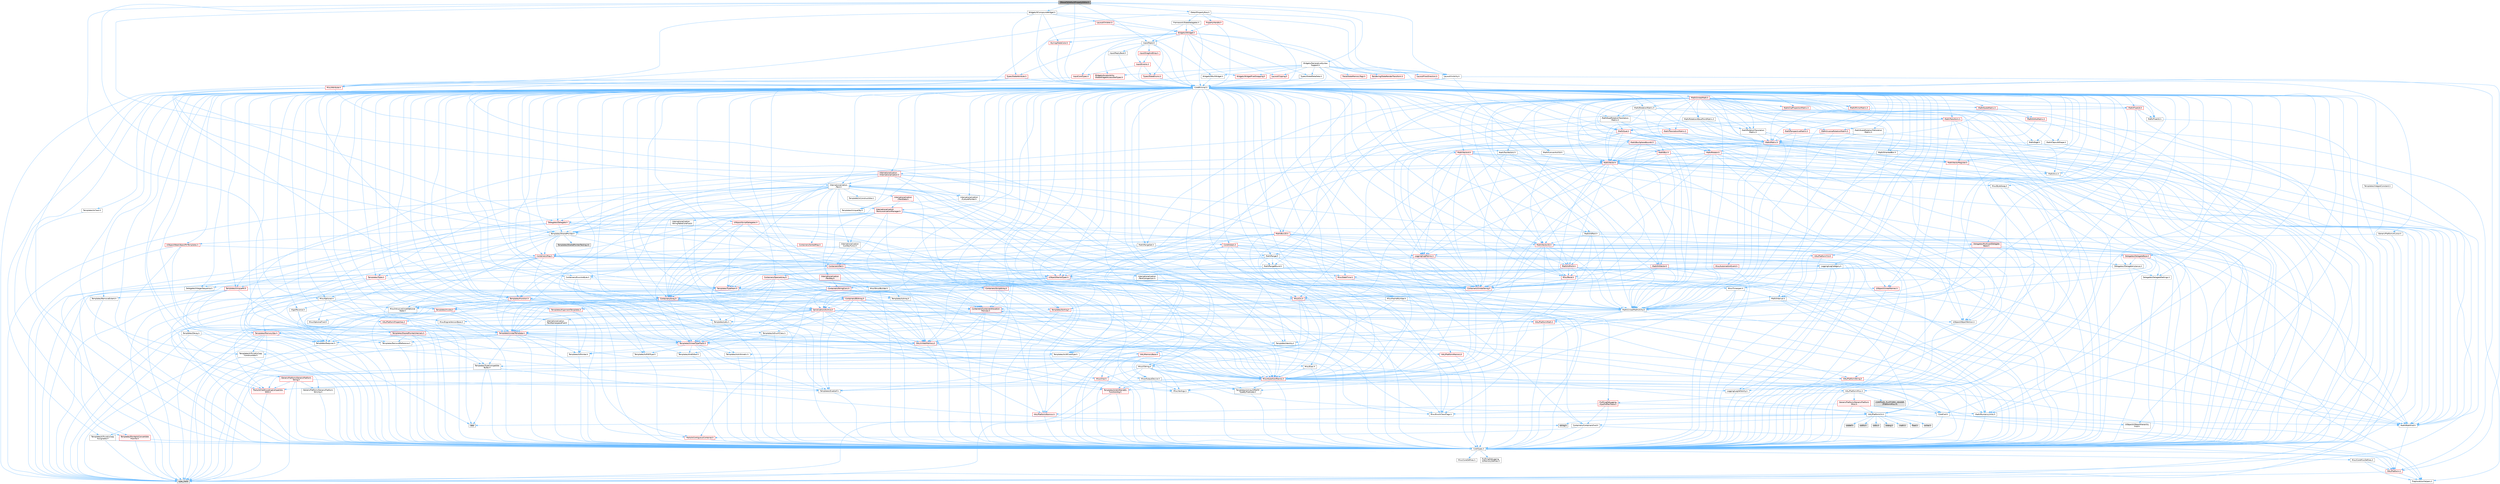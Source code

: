 digraph "SResetToDefaultPropertyEditor.h"
{
 // INTERACTIVE_SVG=YES
 // LATEX_PDF_SIZE
  bgcolor="transparent";
  edge [fontname=Helvetica,fontsize=10,labelfontname=Helvetica,labelfontsize=10];
  node [fontname=Helvetica,fontsize=10,shape=box,height=0.2,width=0.4];
  Node1 [id="Node000001",label="SResetToDefaultPropertyEditor.h",height=0.2,width=0.4,color="gray40", fillcolor="grey60", style="filled", fontcolor="black",tooltip=" "];
  Node1 -> Node2 [id="edge1_Node000001_Node000002",color="steelblue1",style="solid",tooltip=" "];
  Node2 [id="Node000002",label="CoreMinimal.h",height=0.2,width=0.4,color="grey40", fillcolor="white", style="filled",URL="$d7/d67/CoreMinimal_8h.html",tooltip=" "];
  Node2 -> Node3 [id="edge2_Node000002_Node000003",color="steelblue1",style="solid",tooltip=" "];
  Node3 [id="Node000003",label="CoreTypes.h",height=0.2,width=0.4,color="grey40", fillcolor="white", style="filled",URL="$dc/dec/CoreTypes_8h.html",tooltip=" "];
  Node3 -> Node4 [id="edge3_Node000003_Node000004",color="steelblue1",style="solid",tooltip=" "];
  Node4 [id="Node000004",label="HAL/Platform.h",height=0.2,width=0.4,color="red", fillcolor="#FFF0F0", style="filled",URL="$d9/dd0/Platform_8h.html",tooltip=" "];
  Node4 -> Node7 [id="edge4_Node000004_Node000007",color="steelblue1",style="solid",tooltip=" "];
  Node7 [id="Node000007",label="type_traits",height=0.2,width=0.4,color="grey60", fillcolor="#E0E0E0", style="filled",tooltip=" "];
  Node4 -> Node8 [id="edge5_Node000004_Node000008",color="steelblue1",style="solid",tooltip=" "];
  Node8 [id="Node000008",label="PreprocessorHelpers.h",height=0.2,width=0.4,color="grey40", fillcolor="white", style="filled",URL="$db/ddb/PreprocessorHelpers_8h.html",tooltip=" "];
  Node3 -> Node14 [id="edge6_Node000003_Node000014",color="steelblue1",style="solid",tooltip=" "];
  Node14 [id="Node000014",label="ProfilingDebugging\l/UMemoryDefines.h",height=0.2,width=0.4,color="grey40", fillcolor="white", style="filled",URL="$d2/da2/UMemoryDefines_8h.html",tooltip=" "];
  Node3 -> Node15 [id="edge7_Node000003_Node000015",color="steelblue1",style="solid",tooltip=" "];
  Node15 [id="Node000015",label="Misc/CoreMiscDefines.h",height=0.2,width=0.4,color="grey40", fillcolor="white", style="filled",URL="$da/d38/CoreMiscDefines_8h.html",tooltip=" "];
  Node15 -> Node4 [id="edge8_Node000015_Node000004",color="steelblue1",style="solid",tooltip=" "];
  Node15 -> Node8 [id="edge9_Node000015_Node000008",color="steelblue1",style="solid",tooltip=" "];
  Node3 -> Node16 [id="edge10_Node000003_Node000016",color="steelblue1",style="solid",tooltip=" "];
  Node16 [id="Node000016",label="Misc/CoreDefines.h",height=0.2,width=0.4,color="grey40", fillcolor="white", style="filled",URL="$d3/dd2/CoreDefines_8h.html",tooltip=" "];
  Node2 -> Node17 [id="edge11_Node000002_Node000017",color="steelblue1",style="solid",tooltip=" "];
  Node17 [id="Node000017",label="CoreFwd.h",height=0.2,width=0.4,color="grey40", fillcolor="white", style="filled",URL="$d1/d1e/CoreFwd_8h.html",tooltip=" "];
  Node17 -> Node3 [id="edge12_Node000017_Node000003",color="steelblue1",style="solid",tooltip=" "];
  Node17 -> Node18 [id="edge13_Node000017_Node000018",color="steelblue1",style="solid",tooltip=" "];
  Node18 [id="Node000018",label="Containers/ContainersFwd.h",height=0.2,width=0.4,color="grey40", fillcolor="white", style="filled",URL="$d4/d0a/ContainersFwd_8h.html",tooltip=" "];
  Node18 -> Node4 [id="edge14_Node000018_Node000004",color="steelblue1",style="solid",tooltip=" "];
  Node18 -> Node3 [id="edge15_Node000018_Node000003",color="steelblue1",style="solid",tooltip=" "];
  Node18 -> Node19 [id="edge16_Node000018_Node000019",color="steelblue1",style="solid",tooltip=" "];
  Node19 [id="Node000019",label="Traits/IsContiguousContainer.h",height=0.2,width=0.4,color="red", fillcolor="#FFF0F0", style="filled",URL="$d5/d3c/IsContiguousContainer_8h.html",tooltip=" "];
  Node19 -> Node3 [id="edge17_Node000019_Node000003",color="steelblue1",style="solid",tooltip=" "];
  Node17 -> Node22 [id="edge18_Node000017_Node000022",color="steelblue1",style="solid",tooltip=" "];
  Node22 [id="Node000022",label="Math/MathFwd.h",height=0.2,width=0.4,color="grey40", fillcolor="white", style="filled",URL="$d2/d10/MathFwd_8h.html",tooltip=" "];
  Node22 -> Node4 [id="edge19_Node000022_Node000004",color="steelblue1",style="solid",tooltip=" "];
  Node17 -> Node23 [id="edge20_Node000017_Node000023",color="steelblue1",style="solid",tooltip=" "];
  Node23 [id="Node000023",label="UObject/UObjectHierarchy\lFwd.h",height=0.2,width=0.4,color="grey40", fillcolor="white", style="filled",URL="$d3/d13/UObjectHierarchyFwd_8h.html",tooltip=" "];
  Node2 -> Node23 [id="edge21_Node000002_Node000023",color="steelblue1",style="solid",tooltip=" "];
  Node2 -> Node18 [id="edge22_Node000002_Node000018",color="steelblue1",style="solid",tooltip=" "];
  Node2 -> Node24 [id="edge23_Node000002_Node000024",color="steelblue1",style="solid",tooltip=" "];
  Node24 [id="Node000024",label="Misc/VarArgs.h",height=0.2,width=0.4,color="grey40", fillcolor="white", style="filled",URL="$d5/d6f/VarArgs_8h.html",tooltip=" "];
  Node24 -> Node3 [id="edge24_Node000024_Node000003",color="steelblue1",style="solid",tooltip=" "];
  Node2 -> Node25 [id="edge25_Node000002_Node000025",color="steelblue1",style="solid",tooltip=" "];
  Node25 [id="Node000025",label="Logging/LogVerbosity.h",height=0.2,width=0.4,color="grey40", fillcolor="white", style="filled",URL="$d2/d8f/LogVerbosity_8h.html",tooltip=" "];
  Node25 -> Node3 [id="edge26_Node000025_Node000003",color="steelblue1",style="solid",tooltip=" "];
  Node2 -> Node26 [id="edge27_Node000002_Node000026",color="steelblue1",style="solid",tooltip=" "];
  Node26 [id="Node000026",label="Misc/OutputDevice.h",height=0.2,width=0.4,color="grey40", fillcolor="white", style="filled",URL="$d7/d32/OutputDevice_8h.html",tooltip=" "];
  Node26 -> Node17 [id="edge28_Node000026_Node000017",color="steelblue1",style="solid",tooltip=" "];
  Node26 -> Node3 [id="edge29_Node000026_Node000003",color="steelblue1",style="solid",tooltip=" "];
  Node26 -> Node25 [id="edge30_Node000026_Node000025",color="steelblue1",style="solid",tooltip=" "];
  Node26 -> Node24 [id="edge31_Node000026_Node000024",color="steelblue1",style="solid",tooltip=" "];
  Node26 -> Node27 [id="edge32_Node000026_Node000027",color="steelblue1",style="solid",tooltip=" "];
  Node27 [id="Node000027",label="Templates/IsArrayOrRefOf\lTypeByPredicate.h",height=0.2,width=0.4,color="grey40", fillcolor="white", style="filled",URL="$d6/da1/IsArrayOrRefOfTypeByPredicate_8h.html",tooltip=" "];
  Node27 -> Node3 [id="edge33_Node000027_Node000003",color="steelblue1",style="solid",tooltip=" "];
  Node26 -> Node28 [id="edge34_Node000026_Node000028",color="steelblue1",style="solid",tooltip=" "];
  Node28 [id="Node000028",label="Templates/IsValidVariadic\lFunctionArg.h",height=0.2,width=0.4,color="red", fillcolor="#FFF0F0", style="filled",URL="$d0/dc8/IsValidVariadicFunctionArg_8h.html",tooltip=" "];
  Node28 -> Node3 [id="edge35_Node000028_Node000003",color="steelblue1",style="solid",tooltip=" "];
  Node28 -> Node7 [id="edge36_Node000028_Node000007",color="steelblue1",style="solid",tooltip=" "];
  Node26 -> Node30 [id="edge37_Node000026_Node000030",color="steelblue1",style="solid",tooltip=" "];
  Node30 [id="Node000030",label="Traits/IsCharEncodingCompatible\lWith.h",height=0.2,width=0.4,color="red", fillcolor="#FFF0F0", style="filled",URL="$df/dd1/IsCharEncodingCompatibleWith_8h.html",tooltip=" "];
  Node30 -> Node7 [id="edge38_Node000030_Node000007",color="steelblue1",style="solid",tooltip=" "];
  Node2 -> Node32 [id="edge39_Node000002_Node000032",color="steelblue1",style="solid",tooltip=" "];
  Node32 [id="Node000032",label="HAL/PlatformCrt.h",height=0.2,width=0.4,color="grey40", fillcolor="white", style="filled",URL="$d8/d75/PlatformCrt_8h.html",tooltip=" "];
  Node32 -> Node33 [id="edge40_Node000032_Node000033",color="steelblue1",style="solid",tooltip=" "];
  Node33 [id="Node000033",label="new",height=0.2,width=0.4,color="grey60", fillcolor="#E0E0E0", style="filled",tooltip=" "];
  Node32 -> Node34 [id="edge41_Node000032_Node000034",color="steelblue1",style="solid",tooltip=" "];
  Node34 [id="Node000034",label="wchar.h",height=0.2,width=0.4,color="grey60", fillcolor="#E0E0E0", style="filled",tooltip=" "];
  Node32 -> Node35 [id="edge42_Node000032_Node000035",color="steelblue1",style="solid",tooltip=" "];
  Node35 [id="Node000035",label="stddef.h",height=0.2,width=0.4,color="grey60", fillcolor="#E0E0E0", style="filled",tooltip=" "];
  Node32 -> Node36 [id="edge43_Node000032_Node000036",color="steelblue1",style="solid",tooltip=" "];
  Node36 [id="Node000036",label="stdlib.h",height=0.2,width=0.4,color="grey60", fillcolor="#E0E0E0", style="filled",tooltip=" "];
  Node32 -> Node37 [id="edge44_Node000032_Node000037",color="steelblue1",style="solid",tooltip=" "];
  Node37 [id="Node000037",label="stdio.h",height=0.2,width=0.4,color="grey60", fillcolor="#E0E0E0", style="filled",tooltip=" "];
  Node32 -> Node38 [id="edge45_Node000032_Node000038",color="steelblue1",style="solid",tooltip=" "];
  Node38 [id="Node000038",label="stdarg.h",height=0.2,width=0.4,color="grey60", fillcolor="#E0E0E0", style="filled",tooltip=" "];
  Node32 -> Node39 [id="edge46_Node000032_Node000039",color="steelblue1",style="solid",tooltip=" "];
  Node39 [id="Node000039",label="math.h",height=0.2,width=0.4,color="grey60", fillcolor="#E0E0E0", style="filled",tooltip=" "];
  Node32 -> Node40 [id="edge47_Node000032_Node000040",color="steelblue1",style="solid",tooltip=" "];
  Node40 [id="Node000040",label="float.h",height=0.2,width=0.4,color="grey60", fillcolor="#E0E0E0", style="filled",tooltip=" "];
  Node32 -> Node41 [id="edge48_Node000032_Node000041",color="steelblue1",style="solid",tooltip=" "];
  Node41 [id="Node000041",label="string.h",height=0.2,width=0.4,color="grey60", fillcolor="#E0E0E0", style="filled",tooltip=" "];
  Node2 -> Node42 [id="edge49_Node000002_Node000042",color="steelblue1",style="solid",tooltip=" "];
  Node42 [id="Node000042",label="HAL/PlatformMisc.h",height=0.2,width=0.4,color="grey40", fillcolor="white", style="filled",URL="$d0/df5/PlatformMisc_8h.html",tooltip=" "];
  Node42 -> Node3 [id="edge50_Node000042_Node000003",color="steelblue1",style="solid",tooltip=" "];
  Node42 -> Node43 [id="edge51_Node000042_Node000043",color="steelblue1",style="solid",tooltip=" "];
  Node43 [id="Node000043",label="GenericPlatform/GenericPlatform\lMisc.h",height=0.2,width=0.4,color="red", fillcolor="#FFF0F0", style="filled",URL="$db/d9a/GenericPlatformMisc_8h.html",tooltip=" "];
  Node43 -> Node17 [id="edge52_Node000043_Node000017",color="steelblue1",style="solid",tooltip=" "];
  Node43 -> Node3 [id="edge53_Node000043_Node000003",color="steelblue1",style="solid",tooltip=" "];
  Node43 -> Node32 [id="edge54_Node000043_Node000032",color="steelblue1",style="solid",tooltip=" "];
  Node43 -> Node47 [id="edge55_Node000043_Node000047",color="steelblue1",style="solid",tooltip=" "];
  Node47 [id="Node000047",label="Math/NumericLimits.h",height=0.2,width=0.4,color="grey40", fillcolor="white", style="filled",URL="$df/d1b/NumericLimits_8h.html",tooltip=" "];
  Node47 -> Node3 [id="edge56_Node000047_Node000003",color="steelblue1",style="solid",tooltip=" "];
  Node43 -> Node49 [id="edge57_Node000043_Node000049",color="steelblue1",style="solid",tooltip=" "];
  Node49 [id="Node000049",label="Misc/EnumClassFlags.h",height=0.2,width=0.4,color="grey40", fillcolor="white", style="filled",URL="$d8/de7/EnumClassFlags_8h.html",tooltip=" "];
  Node42 -> Node52 [id="edge58_Node000042_Node000052",color="steelblue1",style="solid",tooltip=" "];
  Node52 [id="Node000052",label="COMPILED_PLATFORM_HEADER\l(PlatformMisc.h)",height=0.2,width=0.4,color="grey60", fillcolor="#E0E0E0", style="filled",tooltip=" "];
  Node42 -> Node53 [id="edge59_Node000042_Node000053",color="steelblue1",style="solid",tooltip=" "];
  Node53 [id="Node000053",label="ProfilingDebugging\l/CpuProfilerTrace.h",height=0.2,width=0.4,color="red", fillcolor="#FFF0F0", style="filled",URL="$da/dcb/CpuProfilerTrace_8h.html",tooltip=" "];
  Node53 -> Node3 [id="edge60_Node000053_Node000003",color="steelblue1",style="solid",tooltip=" "];
  Node53 -> Node18 [id="edge61_Node000053_Node000018",color="steelblue1",style="solid",tooltip=" "];
  Node53 -> Node54 [id="edge62_Node000053_Node000054",color="steelblue1",style="solid",tooltip=" "];
  Node54 [id="Node000054",label="HAL/PlatformAtomics.h",height=0.2,width=0.4,color="red", fillcolor="#FFF0F0", style="filled",URL="$d3/d36/PlatformAtomics_8h.html",tooltip=" "];
  Node54 -> Node3 [id="edge63_Node000054_Node000003",color="steelblue1",style="solid",tooltip=" "];
  Node53 -> Node8 [id="edge64_Node000053_Node000008",color="steelblue1",style="solid",tooltip=" "];
  Node2 -> Node61 [id="edge65_Node000002_Node000061",color="steelblue1",style="solid",tooltip=" "];
  Node61 [id="Node000061",label="Misc/AssertionMacros.h",height=0.2,width=0.4,color="red", fillcolor="#FFF0F0", style="filled",URL="$d0/dfa/AssertionMacros_8h.html",tooltip=" "];
  Node61 -> Node3 [id="edge66_Node000061_Node000003",color="steelblue1",style="solid",tooltip=" "];
  Node61 -> Node4 [id="edge67_Node000061_Node000004",color="steelblue1",style="solid",tooltip=" "];
  Node61 -> Node42 [id="edge68_Node000061_Node000042",color="steelblue1",style="solid",tooltip=" "];
  Node61 -> Node8 [id="edge69_Node000061_Node000008",color="steelblue1",style="solid",tooltip=" "];
  Node61 -> Node62 [id="edge70_Node000061_Node000062",color="steelblue1",style="solid",tooltip=" "];
  Node62 [id="Node000062",label="Templates/EnableIf.h",height=0.2,width=0.4,color="grey40", fillcolor="white", style="filled",URL="$d7/d60/EnableIf_8h.html",tooltip=" "];
  Node62 -> Node3 [id="edge71_Node000062_Node000003",color="steelblue1",style="solid",tooltip=" "];
  Node61 -> Node27 [id="edge72_Node000061_Node000027",color="steelblue1",style="solid",tooltip=" "];
  Node61 -> Node28 [id="edge73_Node000061_Node000028",color="steelblue1",style="solid",tooltip=" "];
  Node61 -> Node30 [id="edge74_Node000061_Node000030",color="steelblue1",style="solid",tooltip=" "];
  Node61 -> Node24 [id="edge75_Node000061_Node000024",color="steelblue1",style="solid",tooltip=" "];
  Node2 -> Node70 [id="edge76_Node000002_Node000070",color="steelblue1",style="solid",tooltip=" "];
  Node70 [id="Node000070",label="Templates/IsPointer.h",height=0.2,width=0.4,color="grey40", fillcolor="white", style="filled",URL="$d7/d05/IsPointer_8h.html",tooltip=" "];
  Node70 -> Node3 [id="edge77_Node000070_Node000003",color="steelblue1",style="solid",tooltip=" "];
  Node2 -> Node71 [id="edge78_Node000002_Node000071",color="steelblue1",style="solid",tooltip=" "];
  Node71 [id="Node000071",label="HAL/PlatformMemory.h",height=0.2,width=0.4,color="red", fillcolor="#FFF0F0", style="filled",URL="$de/d68/PlatformMemory_8h.html",tooltip=" "];
  Node71 -> Node3 [id="edge79_Node000071_Node000003",color="steelblue1",style="solid",tooltip=" "];
  Node2 -> Node54 [id="edge80_Node000002_Node000054",color="steelblue1",style="solid",tooltip=" "];
  Node2 -> Node76 [id="edge81_Node000002_Node000076",color="steelblue1",style="solid",tooltip=" "];
  Node76 [id="Node000076",label="Misc/Exec.h",height=0.2,width=0.4,color="grey40", fillcolor="white", style="filled",URL="$de/ddb/Exec_8h.html",tooltip=" "];
  Node76 -> Node3 [id="edge82_Node000076_Node000003",color="steelblue1",style="solid",tooltip=" "];
  Node76 -> Node61 [id="edge83_Node000076_Node000061",color="steelblue1",style="solid",tooltip=" "];
  Node2 -> Node77 [id="edge84_Node000002_Node000077",color="steelblue1",style="solid",tooltip=" "];
  Node77 [id="Node000077",label="HAL/MemoryBase.h",height=0.2,width=0.4,color="red", fillcolor="#FFF0F0", style="filled",URL="$d6/d9f/MemoryBase_8h.html",tooltip=" "];
  Node77 -> Node3 [id="edge85_Node000077_Node000003",color="steelblue1",style="solid",tooltip=" "];
  Node77 -> Node54 [id="edge86_Node000077_Node000054",color="steelblue1",style="solid",tooltip=" "];
  Node77 -> Node32 [id="edge87_Node000077_Node000032",color="steelblue1",style="solid",tooltip=" "];
  Node77 -> Node76 [id="edge88_Node000077_Node000076",color="steelblue1",style="solid",tooltip=" "];
  Node77 -> Node26 [id="edge89_Node000077_Node000026",color="steelblue1",style="solid",tooltip=" "];
  Node2 -> Node87 [id="edge90_Node000002_Node000087",color="steelblue1",style="solid",tooltip=" "];
  Node87 [id="Node000087",label="HAL/UnrealMemory.h",height=0.2,width=0.4,color="red", fillcolor="#FFF0F0", style="filled",URL="$d9/d96/UnrealMemory_8h.html",tooltip=" "];
  Node87 -> Node3 [id="edge91_Node000087_Node000003",color="steelblue1",style="solid",tooltip=" "];
  Node87 -> Node77 [id="edge92_Node000087_Node000077",color="steelblue1",style="solid",tooltip=" "];
  Node87 -> Node71 [id="edge93_Node000087_Node000071",color="steelblue1",style="solid",tooltip=" "];
  Node87 -> Node70 [id="edge94_Node000087_Node000070",color="steelblue1",style="solid",tooltip=" "];
  Node2 -> Node89 [id="edge95_Node000002_Node000089",color="steelblue1",style="solid",tooltip=" "];
  Node89 [id="Node000089",label="Templates/IsArithmetic.h",height=0.2,width=0.4,color="grey40", fillcolor="white", style="filled",URL="$d2/d5d/IsArithmetic_8h.html",tooltip=" "];
  Node89 -> Node3 [id="edge96_Node000089_Node000003",color="steelblue1",style="solid",tooltip=" "];
  Node2 -> Node83 [id="edge97_Node000002_Node000083",color="steelblue1",style="solid",tooltip=" "];
  Node83 [id="Node000083",label="Templates/AndOrNot.h",height=0.2,width=0.4,color="grey40", fillcolor="white", style="filled",URL="$db/d0a/AndOrNot_8h.html",tooltip=" "];
  Node83 -> Node3 [id="edge98_Node000083_Node000003",color="steelblue1",style="solid",tooltip=" "];
  Node2 -> Node90 [id="edge99_Node000002_Node000090",color="steelblue1",style="solid",tooltip=" "];
  Node90 [id="Node000090",label="Templates/IsPODType.h",height=0.2,width=0.4,color="grey40", fillcolor="white", style="filled",URL="$d7/db1/IsPODType_8h.html",tooltip=" "];
  Node90 -> Node3 [id="edge100_Node000090_Node000003",color="steelblue1",style="solid",tooltip=" "];
  Node2 -> Node91 [id="edge101_Node000002_Node000091",color="steelblue1",style="solid",tooltip=" "];
  Node91 [id="Node000091",label="Templates/IsUECoreType.h",height=0.2,width=0.4,color="grey40", fillcolor="white", style="filled",URL="$d1/db8/IsUECoreType_8h.html",tooltip=" "];
  Node91 -> Node3 [id="edge102_Node000091_Node000003",color="steelblue1",style="solid",tooltip=" "];
  Node91 -> Node7 [id="edge103_Node000091_Node000007",color="steelblue1",style="solid",tooltip=" "];
  Node2 -> Node84 [id="edge104_Node000002_Node000084",color="steelblue1",style="solid",tooltip=" "];
  Node84 [id="Node000084",label="Templates/IsTriviallyCopy\lConstructible.h",height=0.2,width=0.4,color="grey40", fillcolor="white", style="filled",URL="$d3/d78/IsTriviallyCopyConstructible_8h.html",tooltip=" "];
  Node84 -> Node3 [id="edge105_Node000084_Node000003",color="steelblue1",style="solid",tooltip=" "];
  Node84 -> Node7 [id="edge106_Node000084_Node000007",color="steelblue1",style="solid",tooltip=" "];
  Node2 -> Node92 [id="edge107_Node000002_Node000092",color="steelblue1",style="solid",tooltip=" "];
  Node92 [id="Node000092",label="Templates/UnrealTypeTraits.h",height=0.2,width=0.4,color="red", fillcolor="#FFF0F0", style="filled",URL="$d2/d2d/UnrealTypeTraits_8h.html",tooltip=" "];
  Node92 -> Node3 [id="edge108_Node000092_Node000003",color="steelblue1",style="solid",tooltip=" "];
  Node92 -> Node70 [id="edge109_Node000092_Node000070",color="steelblue1",style="solid",tooltip=" "];
  Node92 -> Node61 [id="edge110_Node000092_Node000061",color="steelblue1",style="solid",tooltip=" "];
  Node92 -> Node83 [id="edge111_Node000092_Node000083",color="steelblue1",style="solid",tooltip=" "];
  Node92 -> Node62 [id="edge112_Node000092_Node000062",color="steelblue1",style="solid",tooltip=" "];
  Node92 -> Node89 [id="edge113_Node000092_Node000089",color="steelblue1",style="solid",tooltip=" "];
  Node92 -> Node90 [id="edge114_Node000092_Node000090",color="steelblue1",style="solid",tooltip=" "];
  Node92 -> Node91 [id="edge115_Node000092_Node000091",color="steelblue1",style="solid",tooltip=" "];
  Node92 -> Node84 [id="edge116_Node000092_Node000084",color="steelblue1",style="solid",tooltip=" "];
  Node2 -> Node62 [id="edge117_Node000002_Node000062",color="steelblue1",style="solid",tooltip=" "];
  Node2 -> Node94 [id="edge118_Node000002_Node000094",color="steelblue1",style="solid",tooltip=" "];
  Node94 [id="Node000094",label="Templates/RemoveReference.h",height=0.2,width=0.4,color="grey40", fillcolor="white", style="filled",URL="$da/dbe/RemoveReference_8h.html",tooltip=" "];
  Node94 -> Node3 [id="edge119_Node000094_Node000003",color="steelblue1",style="solid",tooltip=" "];
  Node2 -> Node95 [id="edge120_Node000002_Node000095",color="steelblue1",style="solid",tooltip=" "];
  Node95 [id="Node000095",label="Templates/IntegralConstant.h",height=0.2,width=0.4,color="grey40", fillcolor="white", style="filled",URL="$db/d1b/IntegralConstant_8h.html",tooltip=" "];
  Node95 -> Node3 [id="edge121_Node000095_Node000003",color="steelblue1",style="solid",tooltip=" "];
  Node2 -> Node96 [id="edge122_Node000002_Node000096",color="steelblue1",style="solid",tooltip=" "];
  Node96 [id="Node000096",label="Templates/IsClass.h",height=0.2,width=0.4,color="grey40", fillcolor="white", style="filled",URL="$db/dcb/IsClass_8h.html",tooltip=" "];
  Node96 -> Node3 [id="edge123_Node000096_Node000003",color="steelblue1",style="solid",tooltip=" "];
  Node2 -> Node97 [id="edge124_Node000002_Node000097",color="steelblue1",style="solid",tooltip=" "];
  Node97 [id="Node000097",label="Templates/TypeCompatible\lBytes.h",height=0.2,width=0.4,color="grey40", fillcolor="white", style="filled",URL="$df/d0a/TypeCompatibleBytes_8h.html",tooltip=" "];
  Node97 -> Node3 [id="edge125_Node000097_Node000003",color="steelblue1",style="solid",tooltip=" "];
  Node97 -> Node41 [id="edge126_Node000097_Node000041",color="steelblue1",style="solid",tooltip=" "];
  Node97 -> Node33 [id="edge127_Node000097_Node000033",color="steelblue1",style="solid",tooltip=" "];
  Node97 -> Node7 [id="edge128_Node000097_Node000007",color="steelblue1",style="solid",tooltip=" "];
  Node2 -> Node19 [id="edge129_Node000002_Node000019",color="steelblue1",style="solid",tooltip=" "];
  Node2 -> Node98 [id="edge130_Node000002_Node000098",color="steelblue1",style="solid",tooltip=" "];
  Node98 [id="Node000098",label="Templates/UnrealTemplate.h",height=0.2,width=0.4,color="red", fillcolor="#FFF0F0", style="filled",URL="$d4/d24/UnrealTemplate_8h.html",tooltip=" "];
  Node98 -> Node3 [id="edge131_Node000098_Node000003",color="steelblue1",style="solid",tooltip=" "];
  Node98 -> Node70 [id="edge132_Node000098_Node000070",color="steelblue1",style="solid",tooltip=" "];
  Node98 -> Node87 [id="edge133_Node000098_Node000087",color="steelblue1",style="solid",tooltip=" "];
  Node98 -> Node92 [id="edge134_Node000098_Node000092",color="steelblue1",style="solid",tooltip=" "];
  Node98 -> Node94 [id="edge135_Node000098_Node000094",color="steelblue1",style="solid",tooltip=" "];
  Node98 -> Node64 [id="edge136_Node000098_Node000064",color="steelblue1",style="solid",tooltip=" "];
  Node64 [id="Node000064",label="Templates/Requires.h",height=0.2,width=0.4,color="grey40", fillcolor="white", style="filled",URL="$dc/d96/Requires_8h.html",tooltip=" "];
  Node64 -> Node62 [id="edge137_Node000064_Node000062",color="steelblue1",style="solid",tooltip=" "];
  Node64 -> Node7 [id="edge138_Node000064_Node000007",color="steelblue1",style="solid",tooltip=" "];
  Node98 -> Node97 [id="edge139_Node000098_Node000097",color="steelblue1",style="solid",tooltip=" "];
  Node98 -> Node65 [id="edge140_Node000098_Node000065",color="steelblue1",style="solid",tooltip=" "];
  Node65 [id="Node000065",label="Templates/Identity.h",height=0.2,width=0.4,color="grey40", fillcolor="white", style="filled",URL="$d0/dd5/Identity_8h.html",tooltip=" "];
  Node98 -> Node19 [id="edge141_Node000098_Node000019",color="steelblue1",style="solid",tooltip=" "];
  Node98 -> Node7 [id="edge142_Node000098_Node000007",color="steelblue1",style="solid",tooltip=" "];
  Node2 -> Node47 [id="edge143_Node000002_Node000047",color="steelblue1",style="solid",tooltip=" "];
  Node2 -> Node102 [id="edge144_Node000002_Node000102",color="steelblue1",style="solid",tooltip=" "];
  Node102 [id="Node000102",label="HAL/PlatformMath.h",height=0.2,width=0.4,color="red", fillcolor="#FFF0F0", style="filled",URL="$dc/d53/PlatformMath_8h.html",tooltip=" "];
  Node102 -> Node3 [id="edge145_Node000102_Node000003",color="steelblue1",style="solid",tooltip=" "];
  Node2 -> Node85 [id="edge146_Node000002_Node000085",color="steelblue1",style="solid",tooltip=" "];
  Node85 [id="Node000085",label="Templates/IsTriviallyCopy\lAssignable.h",height=0.2,width=0.4,color="grey40", fillcolor="white", style="filled",URL="$d2/df2/IsTriviallyCopyAssignable_8h.html",tooltip=" "];
  Node85 -> Node3 [id="edge147_Node000085_Node000003",color="steelblue1",style="solid",tooltip=" "];
  Node85 -> Node7 [id="edge148_Node000085_Node000007",color="steelblue1",style="solid",tooltip=" "];
  Node2 -> Node110 [id="edge149_Node000002_Node000110",color="steelblue1",style="solid",tooltip=" "];
  Node110 [id="Node000110",label="Templates/MemoryOps.h",height=0.2,width=0.4,color="red", fillcolor="#FFF0F0", style="filled",URL="$db/dea/MemoryOps_8h.html",tooltip=" "];
  Node110 -> Node3 [id="edge150_Node000110_Node000003",color="steelblue1",style="solid",tooltip=" "];
  Node110 -> Node87 [id="edge151_Node000110_Node000087",color="steelblue1",style="solid",tooltip=" "];
  Node110 -> Node85 [id="edge152_Node000110_Node000085",color="steelblue1",style="solid",tooltip=" "];
  Node110 -> Node84 [id="edge153_Node000110_Node000084",color="steelblue1",style="solid",tooltip=" "];
  Node110 -> Node64 [id="edge154_Node000110_Node000064",color="steelblue1",style="solid",tooltip=" "];
  Node110 -> Node92 [id="edge155_Node000110_Node000092",color="steelblue1",style="solid",tooltip=" "];
  Node110 -> Node33 [id="edge156_Node000110_Node000033",color="steelblue1",style="solid",tooltip=" "];
  Node110 -> Node7 [id="edge157_Node000110_Node000007",color="steelblue1",style="solid",tooltip=" "];
  Node2 -> Node111 [id="edge158_Node000002_Node000111",color="steelblue1",style="solid",tooltip=" "];
  Node111 [id="Node000111",label="Containers/ContainerAllocation\lPolicies.h",height=0.2,width=0.4,color="red", fillcolor="#FFF0F0", style="filled",URL="$d7/dff/ContainerAllocationPolicies_8h.html",tooltip=" "];
  Node111 -> Node3 [id="edge159_Node000111_Node000003",color="steelblue1",style="solid",tooltip=" "];
  Node111 -> Node111 [id="edge160_Node000111_Node000111",color="steelblue1",style="solid",tooltip=" "];
  Node111 -> Node102 [id="edge161_Node000111_Node000102",color="steelblue1",style="solid",tooltip=" "];
  Node111 -> Node87 [id="edge162_Node000111_Node000087",color="steelblue1",style="solid",tooltip=" "];
  Node111 -> Node47 [id="edge163_Node000111_Node000047",color="steelblue1",style="solid",tooltip=" "];
  Node111 -> Node61 [id="edge164_Node000111_Node000061",color="steelblue1",style="solid",tooltip=" "];
  Node111 -> Node110 [id="edge165_Node000111_Node000110",color="steelblue1",style="solid",tooltip=" "];
  Node111 -> Node97 [id="edge166_Node000111_Node000097",color="steelblue1",style="solid",tooltip=" "];
  Node111 -> Node7 [id="edge167_Node000111_Node000007",color="steelblue1",style="solid",tooltip=" "];
  Node2 -> Node114 [id="edge168_Node000002_Node000114",color="steelblue1",style="solid",tooltip=" "];
  Node114 [id="Node000114",label="Templates/IsEnumClass.h",height=0.2,width=0.4,color="grey40", fillcolor="white", style="filled",URL="$d7/d15/IsEnumClass_8h.html",tooltip=" "];
  Node114 -> Node3 [id="edge169_Node000114_Node000003",color="steelblue1",style="solid",tooltip=" "];
  Node114 -> Node83 [id="edge170_Node000114_Node000083",color="steelblue1",style="solid",tooltip=" "];
  Node2 -> Node115 [id="edge171_Node000002_Node000115",color="steelblue1",style="solid",tooltip=" "];
  Node115 [id="Node000115",label="HAL/PlatformProperties.h",height=0.2,width=0.4,color="red", fillcolor="#FFF0F0", style="filled",URL="$d9/db0/PlatformProperties_8h.html",tooltip=" "];
  Node115 -> Node3 [id="edge172_Node000115_Node000003",color="steelblue1",style="solid",tooltip=" "];
  Node2 -> Node118 [id="edge173_Node000002_Node000118",color="steelblue1",style="solid",tooltip=" "];
  Node118 [id="Node000118",label="Misc/EngineVersionBase.h",height=0.2,width=0.4,color="grey40", fillcolor="white", style="filled",URL="$d5/d2b/EngineVersionBase_8h.html",tooltip=" "];
  Node118 -> Node3 [id="edge174_Node000118_Node000003",color="steelblue1",style="solid",tooltip=" "];
  Node2 -> Node119 [id="edge175_Node000002_Node000119",color="steelblue1",style="solid",tooltip=" "];
  Node119 [id="Node000119",label="Internationalization\l/TextNamespaceFwd.h",height=0.2,width=0.4,color="grey40", fillcolor="white", style="filled",URL="$d8/d97/TextNamespaceFwd_8h.html",tooltip=" "];
  Node119 -> Node3 [id="edge176_Node000119_Node000003",color="steelblue1",style="solid",tooltip=" "];
  Node2 -> Node120 [id="edge177_Node000002_Node000120",color="steelblue1",style="solid",tooltip=" "];
  Node120 [id="Node000120",label="Serialization/Archive.h",height=0.2,width=0.4,color="red", fillcolor="#FFF0F0", style="filled",URL="$d7/d3b/Archive_8h.html",tooltip=" "];
  Node120 -> Node17 [id="edge178_Node000120_Node000017",color="steelblue1",style="solid",tooltip=" "];
  Node120 -> Node3 [id="edge179_Node000120_Node000003",color="steelblue1",style="solid",tooltip=" "];
  Node120 -> Node115 [id="edge180_Node000120_Node000115",color="steelblue1",style="solid",tooltip=" "];
  Node120 -> Node119 [id="edge181_Node000120_Node000119",color="steelblue1",style="solid",tooltip=" "];
  Node120 -> Node22 [id="edge182_Node000120_Node000022",color="steelblue1",style="solid",tooltip=" "];
  Node120 -> Node61 [id="edge183_Node000120_Node000061",color="steelblue1",style="solid",tooltip=" "];
  Node120 -> Node118 [id="edge184_Node000120_Node000118",color="steelblue1",style="solid",tooltip=" "];
  Node120 -> Node24 [id="edge185_Node000120_Node000024",color="steelblue1",style="solid",tooltip=" "];
  Node120 -> Node62 [id="edge186_Node000120_Node000062",color="steelblue1",style="solid",tooltip=" "];
  Node120 -> Node27 [id="edge187_Node000120_Node000027",color="steelblue1",style="solid",tooltip=" "];
  Node120 -> Node114 [id="edge188_Node000120_Node000114",color="steelblue1",style="solid",tooltip=" "];
  Node120 -> Node28 [id="edge189_Node000120_Node000028",color="steelblue1",style="solid",tooltip=" "];
  Node120 -> Node98 [id="edge190_Node000120_Node000098",color="steelblue1",style="solid",tooltip=" "];
  Node120 -> Node30 [id="edge191_Node000120_Node000030",color="steelblue1",style="solid",tooltip=" "];
  Node120 -> Node123 [id="edge192_Node000120_Node000123",color="steelblue1",style="solid",tooltip=" "];
  Node123 [id="Node000123",label="UObject/ObjectVersion.h",height=0.2,width=0.4,color="grey40", fillcolor="white", style="filled",URL="$da/d63/ObjectVersion_8h.html",tooltip=" "];
  Node123 -> Node3 [id="edge193_Node000123_Node000003",color="steelblue1",style="solid",tooltip=" "];
  Node2 -> Node124 [id="edge194_Node000002_Node000124",color="steelblue1",style="solid",tooltip=" "];
  Node124 [id="Node000124",label="Templates/Less.h",height=0.2,width=0.4,color="grey40", fillcolor="white", style="filled",URL="$de/dc8/Less_8h.html",tooltip=" "];
  Node124 -> Node3 [id="edge195_Node000124_Node000003",color="steelblue1",style="solid",tooltip=" "];
  Node124 -> Node98 [id="edge196_Node000124_Node000098",color="steelblue1",style="solid",tooltip=" "];
  Node2 -> Node125 [id="edge197_Node000002_Node000125",color="steelblue1",style="solid",tooltip=" "];
  Node125 [id="Node000125",label="Templates/Sorting.h",height=0.2,width=0.4,color="red", fillcolor="#FFF0F0", style="filled",URL="$d3/d9e/Sorting_8h.html",tooltip=" "];
  Node125 -> Node3 [id="edge198_Node000125_Node000003",color="steelblue1",style="solid",tooltip=" "];
  Node125 -> Node102 [id="edge199_Node000125_Node000102",color="steelblue1",style="solid",tooltip=" "];
  Node125 -> Node124 [id="edge200_Node000125_Node000124",color="steelblue1",style="solid",tooltip=" "];
  Node2 -> Node136 [id="edge201_Node000002_Node000136",color="steelblue1",style="solid",tooltip=" "];
  Node136 [id="Node000136",label="Misc/Char.h",height=0.2,width=0.4,color="red", fillcolor="#FFF0F0", style="filled",URL="$d0/d58/Char_8h.html",tooltip=" "];
  Node136 -> Node3 [id="edge202_Node000136_Node000003",color="steelblue1",style="solid",tooltip=" "];
  Node136 -> Node7 [id="edge203_Node000136_Node000007",color="steelblue1",style="solid",tooltip=" "];
  Node2 -> Node139 [id="edge204_Node000002_Node000139",color="steelblue1",style="solid",tooltip=" "];
  Node139 [id="Node000139",label="GenericPlatform/GenericPlatform\lStricmp.h",height=0.2,width=0.4,color="grey40", fillcolor="white", style="filled",URL="$d2/d86/GenericPlatformStricmp_8h.html",tooltip=" "];
  Node139 -> Node3 [id="edge205_Node000139_Node000003",color="steelblue1",style="solid",tooltip=" "];
  Node2 -> Node140 [id="edge206_Node000002_Node000140",color="steelblue1",style="solid",tooltip=" "];
  Node140 [id="Node000140",label="GenericPlatform/GenericPlatform\lString.h",height=0.2,width=0.4,color="red", fillcolor="#FFF0F0", style="filled",URL="$dd/d20/GenericPlatformString_8h.html",tooltip=" "];
  Node140 -> Node3 [id="edge207_Node000140_Node000003",color="steelblue1",style="solid",tooltip=" "];
  Node140 -> Node139 [id="edge208_Node000140_Node000139",color="steelblue1",style="solid",tooltip=" "];
  Node140 -> Node62 [id="edge209_Node000140_Node000062",color="steelblue1",style="solid",tooltip=" "];
  Node140 -> Node30 [id="edge210_Node000140_Node000030",color="steelblue1",style="solid",tooltip=" "];
  Node140 -> Node7 [id="edge211_Node000140_Node000007",color="steelblue1",style="solid",tooltip=" "];
  Node2 -> Node73 [id="edge212_Node000002_Node000073",color="steelblue1",style="solid",tooltip=" "];
  Node73 [id="Node000073",label="HAL/PlatformString.h",height=0.2,width=0.4,color="red", fillcolor="#FFF0F0", style="filled",URL="$db/db5/PlatformString_8h.html",tooltip=" "];
  Node73 -> Node3 [id="edge213_Node000073_Node000003",color="steelblue1",style="solid",tooltip=" "];
  Node2 -> Node143 [id="edge214_Node000002_Node000143",color="steelblue1",style="solid",tooltip=" "];
  Node143 [id="Node000143",label="Misc/CString.h",height=0.2,width=0.4,color="grey40", fillcolor="white", style="filled",URL="$d2/d49/CString_8h.html",tooltip=" "];
  Node143 -> Node3 [id="edge215_Node000143_Node000003",color="steelblue1",style="solid",tooltip=" "];
  Node143 -> Node32 [id="edge216_Node000143_Node000032",color="steelblue1",style="solid",tooltip=" "];
  Node143 -> Node73 [id="edge217_Node000143_Node000073",color="steelblue1",style="solid",tooltip=" "];
  Node143 -> Node61 [id="edge218_Node000143_Node000061",color="steelblue1",style="solid",tooltip=" "];
  Node143 -> Node136 [id="edge219_Node000143_Node000136",color="steelblue1",style="solid",tooltip=" "];
  Node143 -> Node24 [id="edge220_Node000143_Node000024",color="steelblue1",style="solid",tooltip=" "];
  Node143 -> Node27 [id="edge221_Node000143_Node000027",color="steelblue1",style="solid",tooltip=" "];
  Node143 -> Node28 [id="edge222_Node000143_Node000028",color="steelblue1",style="solid",tooltip=" "];
  Node143 -> Node30 [id="edge223_Node000143_Node000030",color="steelblue1",style="solid",tooltip=" "];
  Node2 -> Node144 [id="edge224_Node000002_Node000144",color="steelblue1",style="solid",tooltip=" "];
  Node144 [id="Node000144",label="Misc/Crc.h",height=0.2,width=0.4,color="red", fillcolor="#FFF0F0", style="filled",URL="$d4/dd2/Crc_8h.html",tooltip=" "];
  Node144 -> Node3 [id="edge225_Node000144_Node000003",color="steelblue1",style="solid",tooltip=" "];
  Node144 -> Node73 [id="edge226_Node000144_Node000073",color="steelblue1",style="solid",tooltip=" "];
  Node144 -> Node61 [id="edge227_Node000144_Node000061",color="steelblue1",style="solid",tooltip=" "];
  Node144 -> Node143 [id="edge228_Node000144_Node000143",color="steelblue1",style="solid",tooltip=" "];
  Node144 -> Node136 [id="edge229_Node000144_Node000136",color="steelblue1",style="solid",tooltip=" "];
  Node144 -> Node92 [id="edge230_Node000144_Node000092",color="steelblue1",style="solid",tooltip=" "];
  Node2 -> Node135 [id="edge231_Node000002_Node000135",color="steelblue1",style="solid",tooltip=" "];
  Node135 [id="Node000135",label="Math/UnrealMathUtility.h",height=0.2,width=0.4,color="grey40", fillcolor="white", style="filled",URL="$db/db8/UnrealMathUtility_8h.html",tooltip=" "];
  Node135 -> Node3 [id="edge232_Node000135_Node000003",color="steelblue1",style="solid",tooltip=" "];
  Node135 -> Node61 [id="edge233_Node000135_Node000061",color="steelblue1",style="solid",tooltip=" "];
  Node135 -> Node102 [id="edge234_Node000135_Node000102",color="steelblue1",style="solid",tooltip=" "];
  Node135 -> Node22 [id="edge235_Node000135_Node000022",color="steelblue1",style="solid",tooltip=" "];
  Node135 -> Node65 [id="edge236_Node000135_Node000065",color="steelblue1",style="solid",tooltip=" "];
  Node135 -> Node64 [id="edge237_Node000135_Node000064",color="steelblue1",style="solid",tooltip=" "];
  Node2 -> Node145 [id="edge238_Node000002_Node000145",color="steelblue1",style="solid",tooltip=" "];
  Node145 [id="Node000145",label="Containers/UnrealString.h",height=0.2,width=0.4,color="red", fillcolor="#FFF0F0", style="filled",URL="$d5/dba/UnrealString_8h.html",tooltip=" "];
  Node2 -> Node149 [id="edge239_Node000002_Node000149",color="steelblue1",style="solid",tooltip=" "];
  Node149 [id="Node000149",label="Containers/Array.h",height=0.2,width=0.4,color="red", fillcolor="#FFF0F0", style="filled",URL="$df/dd0/Array_8h.html",tooltip=" "];
  Node149 -> Node3 [id="edge240_Node000149_Node000003",color="steelblue1",style="solid",tooltip=" "];
  Node149 -> Node61 [id="edge241_Node000149_Node000061",color="steelblue1",style="solid",tooltip=" "];
  Node149 -> Node150 [id="edge242_Node000149_Node000150",color="steelblue1",style="solid",tooltip=" "];
  Node150 [id="Node000150",label="Misc/IntrusiveUnsetOptional\lState.h",height=0.2,width=0.4,color="grey40", fillcolor="white", style="filled",URL="$d2/d0a/IntrusiveUnsetOptionalState_8h.html",tooltip=" "];
  Node150 -> Node151 [id="edge243_Node000150_Node000151",color="steelblue1",style="solid",tooltip=" "];
  Node151 [id="Node000151",label="Misc/OptionalFwd.h",height=0.2,width=0.4,color="grey40", fillcolor="white", style="filled",URL="$dc/d50/OptionalFwd_8h.html",tooltip=" "];
  Node149 -> Node87 [id="edge244_Node000149_Node000087",color="steelblue1",style="solid",tooltip=" "];
  Node149 -> Node92 [id="edge245_Node000149_Node000092",color="steelblue1",style="solid",tooltip=" "];
  Node149 -> Node98 [id="edge246_Node000149_Node000098",color="steelblue1",style="solid",tooltip=" "];
  Node149 -> Node111 [id="edge247_Node000149_Node000111",color="steelblue1",style="solid",tooltip=" "];
  Node149 -> Node120 [id="edge248_Node000149_Node000120",color="steelblue1",style="solid",tooltip=" "];
  Node149 -> Node128 [id="edge249_Node000149_Node000128",color="steelblue1",style="solid",tooltip=" "];
  Node128 [id="Node000128",label="Templates/Invoke.h",height=0.2,width=0.4,color="red", fillcolor="#FFF0F0", style="filled",URL="$d7/deb/Invoke_8h.html",tooltip=" "];
  Node128 -> Node3 [id="edge250_Node000128_Node000003",color="steelblue1",style="solid",tooltip=" "];
  Node128 -> Node98 [id="edge251_Node000128_Node000098",color="steelblue1",style="solid",tooltip=" "];
  Node128 -> Node7 [id="edge252_Node000128_Node000007",color="steelblue1",style="solid",tooltip=" "];
  Node149 -> Node124 [id="edge253_Node000149_Node000124",color="steelblue1",style="solid",tooltip=" "];
  Node149 -> Node64 [id="edge254_Node000149_Node000064",color="steelblue1",style="solid",tooltip=" "];
  Node149 -> Node125 [id="edge255_Node000149_Node000125",color="steelblue1",style="solid",tooltip=" "];
  Node149 -> Node172 [id="edge256_Node000149_Node000172",color="steelblue1",style="solid",tooltip=" "];
  Node172 [id="Node000172",label="Templates/AlignmentTemplates.h",height=0.2,width=0.4,color="red", fillcolor="#FFF0F0", style="filled",URL="$dd/d32/AlignmentTemplates_8h.html",tooltip=" "];
  Node172 -> Node3 [id="edge257_Node000172_Node000003",color="steelblue1",style="solid",tooltip=" "];
  Node172 -> Node70 [id="edge258_Node000172_Node000070",color="steelblue1",style="solid",tooltip=" "];
  Node149 -> Node7 [id="edge259_Node000149_Node000007",color="steelblue1",style="solid",tooltip=" "];
  Node2 -> Node173 [id="edge260_Node000002_Node000173",color="steelblue1",style="solid",tooltip=" "];
  Node173 [id="Node000173",label="Misc/FrameNumber.h",height=0.2,width=0.4,color="grey40", fillcolor="white", style="filled",URL="$dd/dbd/FrameNumber_8h.html",tooltip=" "];
  Node173 -> Node3 [id="edge261_Node000173_Node000003",color="steelblue1",style="solid",tooltip=" "];
  Node173 -> Node47 [id="edge262_Node000173_Node000047",color="steelblue1",style="solid",tooltip=" "];
  Node173 -> Node135 [id="edge263_Node000173_Node000135",color="steelblue1",style="solid",tooltip=" "];
  Node173 -> Node62 [id="edge264_Node000173_Node000062",color="steelblue1",style="solid",tooltip=" "];
  Node173 -> Node92 [id="edge265_Node000173_Node000092",color="steelblue1",style="solid",tooltip=" "];
  Node2 -> Node174 [id="edge266_Node000002_Node000174",color="steelblue1",style="solid",tooltip=" "];
  Node174 [id="Node000174",label="Misc/Timespan.h",height=0.2,width=0.4,color="grey40", fillcolor="white", style="filled",URL="$da/dd9/Timespan_8h.html",tooltip=" "];
  Node174 -> Node3 [id="edge267_Node000174_Node000003",color="steelblue1",style="solid",tooltip=" "];
  Node174 -> Node175 [id="edge268_Node000174_Node000175",color="steelblue1",style="solid",tooltip=" "];
  Node175 [id="Node000175",label="Math/Interval.h",height=0.2,width=0.4,color="grey40", fillcolor="white", style="filled",URL="$d1/d55/Interval_8h.html",tooltip=" "];
  Node175 -> Node3 [id="edge269_Node000175_Node000003",color="steelblue1",style="solid",tooltip=" "];
  Node175 -> Node89 [id="edge270_Node000175_Node000089",color="steelblue1",style="solid",tooltip=" "];
  Node175 -> Node92 [id="edge271_Node000175_Node000092",color="steelblue1",style="solid",tooltip=" "];
  Node175 -> Node47 [id="edge272_Node000175_Node000047",color="steelblue1",style="solid",tooltip=" "];
  Node175 -> Node135 [id="edge273_Node000175_Node000135",color="steelblue1",style="solid",tooltip=" "];
  Node174 -> Node135 [id="edge274_Node000174_Node000135",color="steelblue1",style="solid",tooltip=" "];
  Node174 -> Node61 [id="edge275_Node000174_Node000061",color="steelblue1",style="solid",tooltip=" "];
  Node2 -> Node176 [id="edge276_Node000002_Node000176",color="steelblue1",style="solid",tooltip=" "];
  Node176 [id="Node000176",label="Containers/StringConv.h",height=0.2,width=0.4,color="red", fillcolor="#FFF0F0", style="filled",URL="$d3/ddf/StringConv_8h.html",tooltip=" "];
  Node176 -> Node3 [id="edge277_Node000176_Node000003",color="steelblue1",style="solid",tooltip=" "];
  Node176 -> Node61 [id="edge278_Node000176_Node000061",color="steelblue1",style="solid",tooltip=" "];
  Node176 -> Node111 [id="edge279_Node000176_Node000111",color="steelblue1",style="solid",tooltip=" "];
  Node176 -> Node149 [id="edge280_Node000176_Node000149",color="steelblue1",style="solid",tooltip=" "];
  Node176 -> Node143 [id="edge281_Node000176_Node000143",color="steelblue1",style="solid",tooltip=" "];
  Node176 -> Node177 [id="edge282_Node000176_Node000177",color="steelblue1",style="solid",tooltip=" "];
  Node177 [id="Node000177",label="Templates/IsArray.h",height=0.2,width=0.4,color="grey40", fillcolor="white", style="filled",URL="$d8/d8d/IsArray_8h.html",tooltip=" "];
  Node177 -> Node3 [id="edge283_Node000177_Node000003",color="steelblue1",style="solid",tooltip=" "];
  Node176 -> Node98 [id="edge284_Node000176_Node000098",color="steelblue1",style="solid",tooltip=" "];
  Node176 -> Node92 [id="edge285_Node000176_Node000092",color="steelblue1",style="solid",tooltip=" "];
  Node176 -> Node30 [id="edge286_Node000176_Node000030",color="steelblue1",style="solid",tooltip=" "];
  Node176 -> Node19 [id="edge287_Node000176_Node000019",color="steelblue1",style="solid",tooltip=" "];
  Node176 -> Node7 [id="edge288_Node000176_Node000007",color="steelblue1",style="solid",tooltip=" "];
  Node2 -> Node178 [id="edge289_Node000002_Node000178",color="steelblue1",style="solid",tooltip=" "];
  Node178 [id="Node000178",label="UObject/UnrealNames.h",height=0.2,width=0.4,color="red", fillcolor="#FFF0F0", style="filled",URL="$d8/db1/UnrealNames_8h.html",tooltip=" "];
  Node178 -> Node3 [id="edge290_Node000178_Node000003",color="steelblue1",style="solid",tooltip=" "];
  Node2 -> Node180 [id="edge291_Node000002_Node000180",color="steelblue1",style="solid",tooltip=" "];
  Node180 [id="Node000180",label="UObject/NameTypes.h",height=0.2,width=0.4,color="red", fillcolor="#FFF0F0", style="filled",URL="$d6/d35/NameTypes_8h.html",tooltip=" "];
  Node180 -> Node3 [id="edge292_Node000180_Node000003",color="steelblue1",style="solid",tooltip=" "];
  Node180 -> Node61 [id="edge293_Node000180_Node000061",color="steelblue1",style="solid",tooltip=" "];
  Node180 -> Node87 [id="edge294_Node000180_Node000087",color="steelblue1",style="solid",tooltip=" "];
  Node180 -> Node92 [id="edge295_Node000180_Node000092",color="steelblue1",style="solid",tooltip=" "];
  Node180 -> Node98 [id="edge296_Node000180_Node000098",color="steelblue1",style="solid",tooltip=" "];
  Node180 -> Node145 [id="edge297_Node000180_Node000145",color="steelblue1",style="solid",tooltip=" "];
  Node180 -> Node176 [id="edge298_Node000180_Node000176",color="steelblue1",style="solid",tooltip=" "];
  Node180 -> Node178 [id="edge299_Node000180_Node000178",color="steelblue1",style="solid",tooltip=" "];
  Node180 -> Node150 [id="edge300_Node000180_Node000150",color="steelblue1",style="solid",tooltip=" "];
  Node2 -> Node188 [id="edge301_Node000002_Node000188",color="steelblue1",style="solid",tooltip=" "];
  Node188 [id="Node000188",label="Misc/Parse.h",height=0.2,width=0.4,color="red", fillcolor="#FFF0F0", style="filled",URL="$dc/d71/Parse_8h.html",tooltip=" "];
  Node188 -> Node145 [id="edge302_Node000188_Node000145",color="steelblue1",style="solid",tooltip=" "];
  Node188 -> Node3 [id="edge303_Node000188_Node000003",color="steelblue1",style="solid",tooltip=" "];
  Node188 -> Node32 [id="edge304_Node000188_Node000032",color="steelblue1",style="solid",tooltip=" "];
  Node188 -> Node49 [id="edge305_Node000188_Node000049",color="steelblue1",style="solid",tooltip=" "];
  Node188 -> Node189 [id="edge306_Node000188_Node000189",color="steelblue1",style="solid",tooltip=" "];
  Node189 [id="Node000189",label="Templates/Function.h",height=0.2,width=0.4,color="red", fillcolor="#FFF0F0", style="filled",URL="$df/df5/Function_8h.html",tooltip=" "];
  Node189 -> Node3 [id="edge307_Node000189_Node000003",color="steelblue1",style="solid",tooltip=" "];
  Node189 -> Node61 [id="edge308_Node000189_Node000061",color="steelblue1",style="solid",tooltip=" "];
  Node189 -> Node150 [id="edge309_Node000189_Node000150",color="steelblue1",style="solid",tooltip=" "];
  Node189 -> Node87 [id="edge310_Node000189_Node000087",color="steelblue1",style="solid",tooltip=" "];
  Node189 -> Node92 [id="edge311_Node000189_Node000092",color="steelblue1",style="solid",tooltip=" "];
  Node189 -> Node128 [id="edge312_Node000189_Node000128",color="steelblue1",style="solid",tooltip=" "];
  Node189 -> Node98 [id="edge313_Node000189_Node000098",color="steelblue1",style="solid",tooltip=" "];
  Node189 -> Node64 [id="edge314_Node000189_Node000064",color="steelblue1",style="solid",tooltip=" "];
  Node189 -> Node135 [id="edge315_Node000189_Node000135",color="steelblue1",style="solid",tooltip=" "];
  Node189 -> Node33 [id="edge316_Node000189_Node000033",color="steelblue1",style="solid",tooltip=" "];
  Node189 -> Node7 [id="edge317_Node000189_Node000007",color="steelblue1",style="solid",tooltip=" "];
  Node2 -> Node172 [id="edge318_Node000002_Node000172",color="steelblue1",style="solid",tooltip=" "];
  Node2 -> Node191 [id="edge319_Node000002_Node000191",color="steelblue1",style="solid",tooltip=" "];
  Node191 [id="Node000191",label="Misc/StructBuilder.h",height=0.2,width=0.4,color="grey40", fillcolor="white", style="filled",URL="$d9/db3/StructBuilder_8h.html",tooltip=" "];
  Node191 -> Node3 [id="edge320_Node000191_Node000003",color="steelblue1",style="solid",tooltip=" "];
  Node191 -> Node135 [id="edge321_Node000191_Node000135",color="steelblue1",style="solid",tooltip=" "];
  Node191 -> Node172 [id="edge322_Node000191_Node000172",color="steelblue1",style="solid",tooltip=" "];
  Node2 -> Node104 [id="edge323_Node000002_Node000104",color="steelblue1",style="solid",tooltip=" "];
  Node104 [id="Node000104",label="Templates/Decay.h",height=0.2,width=0.4,color="grey40", fillcolor="white", style="filled",URL="$dd/d0f/Decay_8h.html",tooltip=" "];
  Node104 -> Node3 [id="edge324_Node000104_Node000003",color="steelblue1",style="solid",tooltip=" "];
  Node104 -> Node94 [id="edge325_Node000104_Node000094",color="steelblue1",style="solid",tooltip=" "];
  Node104 -> Node7 [id="edge326_Node000104_Node000007",color="steelblue1",style="solid",tooltip=" "];
  Node2 -> Node192 [id="edge327_Node000002_Node000192",color="steelblue1",style="solid",tooltip=" "];
  Node192 [id="Node000192",label="Templates/PointerIsConvertible\lFromTo.h",height=0.2,width=0.4,color="red", fillcolor="#FFF0F0", style="filled",URL="$d6/d65/PointerIsConvertibleFromTo_8h.html",tooltip=" "];
  Node192 -> Node3 [id="edge328_Node000192_Node000003",color="steelblue1",style="solid",tooltip=" "];
  Node192 -> Node7 [id="edge329_Node000192_Node000007",color="steelblue1",style="solid",tooltip=" "];
  Node2 -> Node128 [id="edge330_Node000002_Node000128",color="steelblue1",style="solid",tooltip=" "];
  Node2 -> Node189 [id="edge331_Node000002_Node000189",color="steelblue1",style="solid",tooltip=" "];
  Node2 -> Node161 [id="edge332_Node000002_Node000161",color="steelblue1",style="solid",tooltip=" "];
  Node161 [id="Node000161",label="Templates/TypeHash.h",height=0.2,width=0.4,color="red", fillcolor="#FFF0F0", style="filled",URL="$d1/d62/TypeHash_8h.html",tooltip=" "];
  Node161 -> Node3 [id="edge333_Node000161_Node000003",color="steelblue1",style="solid",tooltip=" "];
  Node161 -> Node64 [id="edge334_Node000161_Node000064",color="steelblue1",style="solid",tooltip=" "];
  Node161 -> Node144 [id="edge335_Node000161_Node000144",color="steelblue1",style="solid",tooltip=" "];
  Node161 -> Node7 [id="edge336_Node000161_Node000007",color="steelblue1",style="solid",tooltip=" "];
  Node2 -> Node193 [id="edge337_Node000002_Node000193",color="steelblue1",style="solid",tooltip=" "];
  Node193 [id="Node000193",label="Containers/ScriptArray.h",height=0.2,width=0.4,color="red", fillcolor="#FFF0F0", style="filled",URL="$dc/daf/ScriptArray_8h.html",tooltip=" "];
  Node193 -> Node3 [id="edge338_Node000193_Node000003",color="steelblue1",style="solid",tooltip=" "];
  Node193 -> Node61 [id="edge339_Node000193_Node000061",color="steelblue1",style="solid",tooltip=" "];
  Node193 -> Node87 [id="edge340_Node000193_Node000087",color="steelblue1",style="solid",tooltip=" "];
  Node193 -> Node111 [id="edge341_Node000193_Node000111",color="steelblue1",style="solid",tooltip=" "];
  Node193 -> Node149 [id="edge342_Node000193_Node000149",color="steelblue1",style="solid",tooltip=" "];
  Node2 -> Node194 [id="edge343_Node000002_Node000194",color="steelblue1",style="solid",tooltip=" "];
  Node194 [id="Node000194",label="Containers/BitArray.h",height=0.2,width=0.4,color="red", fillcolor="#FFF0F0", style="filled",URL="$d1/de4/BitArray_8h.html",tooltip=" "];
  Node194 -> Node111 [id="edge344_Node000194_Node000111",color="steelblue1",style="solid",tooltip=" "];
  Node194 -> Node3 [id="edge345_Node000194_Node000003",color="steelblue1",style="solid",tooltip=" "];
  Node194 -> Node54 [id="edge346_Node000194_Node000054",color="steelblue1",style="solid",tooltip=" "];
  Node194 -> Node87 [id="edge347_Node000194_Node000087",color="steelblue1",style="solid",tooltip=" "];
  Node194 -> Node135 [id="edge348_Node000194_Node000135",color="steelblue1",style="solid",tooltip=" "];
  Node194 -> Node61 [id="edge349_Node000194_Node000061",color="steelblue1",style="solid",tooltip=" "];
  Node194 -> Node49 [id="edge350_Node000194_Node000049",color="steelblue1",style="solid",tooltip=" "];
  Node194 -> Node120 [id="edge351_Node000194_Node000120",color="steelblue1",style="solid",tooltip=" "];
  Node194 -> Node62 [id="edge352_Node000194_Node000062",color="steelblue1",style="solid",tooltip=" "];
  Node194 -> Node128 [id="edge353_Node000194_Node000128",color="steelblue1",style="solid",tooltip=" "];
  Node194 -> Node98 [id="edge354_Node000194_Node000098",color="steelblue1",style="solid",tooltip=" "];
  Node194 -> Node92 [id="edge355_Node000194_Node000092",color="steelblue1",style="solid",tooltip=" "];
  Node2 -> Node195 [id="edge356_Node000002_Node000195",color="steelblue1",style="solid",tooltip=" "];
  Node195 [id="Node000195",label="Containers/SparseArray.h",height=0.2,width=0.4,color="red", fillcolor="#FFF0F0", style="filled",URL="$d5/dbf/SparseArray_8h.html",tooltip=" "];
  Node195 -> Node3 [id="edge357_Node000195_Node000003",color="steelblue1",style="solid",tooltip=" "];
  Node195 -> Node61 [id="edge358_Node000195_Node000061",color="steelblue1",style="solid",tooltip=" "];
  Node195 -> Node87 [id="edge359_Node000195_Node000087",color="steelblue1",style="solid",tooltip=" "];
  Node195 -> Node92 [id="edge360_Node000195_Node000092",color="steelblue1",style="solid",tooltip=" "];
  Node195 -> Node98 [id="edge361_Node000195_Node000098",color="steelblue1",style="solid",tooltip=" "];
  Node195 -> Node111 [id="edge362_Node000195_Node000111",color="steelblue1",style="solid",tooltip=" "];
  Node195 -> Node124 [id="edge363_Node000195_Node000124",color="steelblue1",style="solid",tooltip=" "];
  Node195 -> Node149 [id="edge364_Node000195_Node000149",color="steelblue1",style="solid",tooltip=" "];
  Node195 -> Node135 [id="edge365_Node000195_Node000135",color="steelblue1",style="solid",tooltip=" "];
  Node195 -> Node193 [id="edge366_Node000195_Node000193",color="steelblue1",style="solid",tooltip=" "];
  Node195 -> Node194 [id="edge367_Node000195_Node000194",color="steelblue1",style="solid",tooltip=" "];
  Node195 -> Node145 [id="edge368_Node000195_Node000145",color="steelblue1",style="solid",tooltip=" "];
  Node195 -> Node150 [id="edge369_Node000195_Node000150",color="steelblue1",style="solid",tooltip=" "];
  Node2 -> Node211 [id="edge370_Node000002_Node000211",color="steelblue1",style="solid",tooltip=" "];
  Node211 [id="Node000211",label="Containers/Set.h",height=0.2,width=0.4,color="red", fillcolor="#FFF0F0", style="filled",URL="$d4/d45/Set_8h.html",tooltip=" "];
  Node211 -> Node111 [id="edge371_Node000211_Node000111",color="steelblue1",style="solid",tooltip=" "];
  Node211 -> Node195 [id="edge372_Node000211_Node000195",color="steelblue1",style="solid",tooltip=" "];
  Node211 -> Node18 [id="edge373_Node000211_Node000018",color="steelblue1",style="solid",tooltip=" "];
  Node211 -> Node135 [id="edge374_Node000211_Node000135",color="steelblue1",style="solid",tooltip=" "];
  Node211 -> Node61 [id="edge375_Node000211_Node000061",color="steelblue1",style="solid",tooltip=" "];
  Node211 -> Node191 [id="edge376_Node000211_Node000191",color="steelblue1",style="solid",tooltip=" "];
  Node211 -> Node189 [id="edge377_Node000211_Node000189",color="steelblue1",style="solid",tooltip=" "];
  Node211 -> Node125 [id="edge378_Node000211_Node000125",color="steelblue1",style="solid",tooltip=" "];
  Node211 -> Node161 [id="edge379_Node000211_Node000161",color="steelblue1",style="solid",tooltip=" "];
  Node211 -> Node98 [id="edge380_Node000211_Node000098",color="steelblue1",style="solid",tooltip=" "];
  Node211 -> Node7 [id="edge381_Node000211_Node000007",color="steelblue1",style="solid",tooltip=" "];
  Node2 -> Node214 [id="edge382_Node000002_Node000214",color="steelblue1",style="solid",tooltip=" "];
  Node214 [id="Node000214",label="Algo/Reverse.h",height=0.2,width=0.4,color="grey40", fillcolor="white", style="filled",URL="$d5/d93/Reverse_8h.html",tooltip=" "];
  Node214 -> Node3 [id="edge383_Node000214_Node000003",color="steelblue1",style="solid",tooltip=" "];
  Node214 -> Node98 [id="edge384_Node000214_Node000098",color="steelblue1",style="solid",tooltip=" "];
  Node2 -> Node215 [id="edge385_Node000002_Node000215",color="steelblue1",style="solid",tooltip=" "];
  Node215 [id="Node000215",label="Containers/Map.h",height=0.2,width=0.4,color="red", fillcolor="#FFF0F0", style="filled",URL="$df/d79/Map_8h.html",tooltip=" "];
  Node215 -> Node3 [id="edge386_Node000215_Node000003",color="steelblue1",style="solid",tooltip=" "];
  Node215 -> Node214 [id="edge387_Node000215_Node000214",color="steelblue1",style="solid",tooltip=" "];
  Node215 -> Node211 [id="edge388_Node000215_Node000211",color="steelblue1",style="solid",tooltip=" "];
  Node215 -> Node145 [id="edge389_Node000215_Node000145",color="steelblue1",style="solid",tooltip=" "];
  Node215 -> Node61 [id="edge390_Node000215_Node000061",color="steelblue1",style="solid",tooltip=" "];
  Node215 -> Node191 [id="edge391_Node000215_Node000191",color="steelblue1",style="solid",tooltip=" "];
  Node215 -> Node189 [id="edge392_Node000215_Node000189",color="steelblue1",style="solid",tooltip=" "];
  Node215 -> Node125 [id="edge393_Node000215_Node000125",color="steelblue1",style="solid",tooltip=" "];
  Node215 -> Node216 [id="edge394_Node000215_Node000216",color="steelblue1",style="solid",tooltip=" "];
  Node216 [id="Node000216",label="Templates/Tuple.h",height=0.2,width=0.4,color="red", fillcolor="#FFF0F0", style="filled",URL="$d2/d4f/Tuple_8h.html",tooltip=" "];
  Node216 -> Node3 [id="edge395_Node000216_Node000003",color="steelblue1",style="solid",tooltip=" "];
  Node216 -> Node98 [id="edge396_Node000216_Node000098",color="steelblue1",style="solid",tooltip=" "];
  Node216 -> Node217 [id="edge397_Node000216_Node000217",color="steelblue1",style="solid",tooltip=" "];
  Node217 [id="Node000217",label="Delegates/IntegerSequence.h",height=0.2,width=0.4,color="grey40", fillcolor="white", style="filled",URL="$d2/dcc/IntegerSequence_8h.html",tooltip=" "];
  Node217 -> Node3 [id="edge398_Node000217_Node000003",color="steelblue1",style="solid",tooltip=" "];
  Node216 -> Node128 [id="edge399_Node000216_Node000128",color="steelblue1",style="solid",tooltip=" "];
  Node216 -> Node64 [id="edge400_Node000216_Node000064",color="steelblue1",style="solid",tooltip=" "];
  Node216 -> Node161 [id="edge401_Node000216_Node000161",color="steelblue1",style="solid",tooltip=" "];
  Node216 -> Node7 [id="edge402_Node000216_Node000007",color="steelblue1",style="solid",tooltip=" "];
  Node215 -> Node98 [id="edge403_Node000215_Node000098",color="steelblue1",style="solid",tooltip=" "];
  Node215 -> Node92 [id="edge404_Node000215_Node000092",color="steelblue1",style="solid",tooltip=" "];
  Node215 -> Node7 [id="edge405_Node000215_Node000007",color="steelblue1",style="solid",tooltip=" "];
  Node2 -> Node219 [id="edge406_Node000002_Node000219",color="steelblue1",style="solid",tooltip=" "];
  Node219 [id="Node000219",label="Math/IntPoint.h",height=0.2,width=0.4,color="red", fillcolor="#FFF0F0", style="filled",URL="$d3/df7/IntPoint_8h.html",tooltip=" "];
  Node219 -> Node3 [id="edge407_Node000219_Node000003",color="steelblue1",style="solid",tooltip=" "];
  Node219 -> Node61 [id="edge408_Node000219_Node000061",color="steelblue1",style="solid",tooltip=" "];
  Node219 -> Node188 [id="edge409_Node000219_Node000188",color="steelblue1",style="solid",tooltip=" "];
  Node219 -> Node22 [id="edge410_Node000219_Node000022",color="steelblue1",style="solid",tooltip=" "];
  Node219 -> Node135 [id="edge411_Node000219_Node000135",color="steelblue1",style="solid",tooltip=" "];
  Node219 -> Node145 [id="edge412_Node000219_Node000145",color="steelblue1",style="solid",tooltip=" "];
  Node219 -> Node161 [id="edge413_Node000219_Node000161",color="steelblue1",style="solid",tooltip=" "];
  Node2 -> Node221 [id="edge414_Node000002_Node000221",color="steelblue1",style="solid",tooltip=" "];
  Node221 [id="Node000221",label="Math/IntVector.h",height=0.2,width=0.4,color="red", fillcolor="#FFF0F0", style="filled",URL="$d7/d44/IntVector_8h.html",tooltip=" "];
  Node221 -> Node3 [id="edge415_Node000221_Node000003",color="steelblue1",style="solid",tooltip=" "];
  Node221 -> Node144 [id="edge416_Node000221_Node000144",color="steelblue1",style="solid",tooltip=" "];
  Node221 -> Node188 [id="edge417_Node000221_Node000188",color="steelblue1",style="solid",tooltip=" "];
  Node221 -> Node22 [id="edge418_Node000221_Node000022",color="steelblue1",style="solid",tooltip=" "];
  Node221 -> Node135 [id="edge419_Node000221_Node000135",color="steelblue1",style="solid",tooltip=" "];
  Node221 -> Node145 [id="edge420_Node000221_Node000145",color="steelblue1",style="solid",tooltip=" "];
  Node2 -> Node222 [id="edge421_Node000002_Node000222",color="steelblue1",style="solid",tooltip=" "];
  Node222 [id="Node000222",label="Logging/LogCategory.h",height=0.2,width=0.4,color="grey40", fillcolor="white", style="filled",URL="$d9/d36/LogCategory_8h.html",tooltip=" "];
  Node222 -> Node3 [id="edge422_Node000222_Node000003",color="steelblue1",style="solid",tooltip=" "];
  Node222 -> Node25 [id="edge423_Node000222_Node000025",color="steelblue1",style="solid",tooltip=" "];
  Node222 -> Node180 [id="edge424_Node000222_Node000180",color="steelblue1",style="solid",tooltip=" "];
  Node2 -> Node223 [id="edge425_Node000002_Node000223",color="steelblue1",style="solid",tooltip=" "];
  Node223 [id="Node000223",label="Logging/LogMacros.h",height=0.2,width=0.4,color="red", fillcolor="#FFF0F0", style="filled",URL="$d0/d16/LogMacros_8h.html",tooltip=" "];
  Node223 -> Node145 [id="edge426_Node000223_Node000145",color="steelblue1",style="solid",tooltip=" "];
  Node223 -> Node3 [id="edge427_Node000223_Node000003",color="steelblue1",style="solid",tooltip=" "];
  Node223 -> Node8 [id="edge428_Node000223_Node000008",color="steelblue1",style="solid",tooltip=" "];
  Node223 -> Node222 [id="edge429_Node000223_Node000222",color="steelblue1",style="solid",tooltip=" "];
  Node223 -> Node25 [id="edge430_Node000223_Node000025",color="steelblue1",style="solid",tooltip=" "];
  Node223 -> Node61 [id="edge431_Node000223_Node000061",color="steelblue1",style="solid",tooltip=" "];
  Node223 -> Node24 [id="edge432_Node000223_Node000024",color="steelblue1",style="solid",tooltip=" "];
  Node223 -> Node62 [id="edge433_Node000223_Node000062",color="steelblue1",style="solid",tooltip=" "];
  Node223 -> Node27 [id="edge434_Node000223_Node000027",color="steelblue1",style="solid",tooltip=" "];
  Node223 -> Node28 [id="edge435_Node000223_Node000028",color="steelblue1",style="solid",tooltip=" "];
  Node223 -> Node30 [id="edge436_Node000223_Node000030",color="steelblue1",style="solid",tooltip=" "];
  Node223 -> Node7 [id="edge437_Node000223_Node000007",color="steelblue1",style="solid",tooltip=" "];
  Node2 -> Node226 [id="edge438_Node000002_Node000226",color="steelblue1",style="solid",tooltip=" "];
  Node226 [id="Node000226",label="Math/Vector2D.h",height=0.2,width=0.4,color="red", fillcolor="#FFF0F0", style="filled",URL="$d3/db0/Vector2D_8h.html",tooltip=" "];
  Node226 -> Node3 [id="edge439_Node000226_Node000003",color="steelblue1",style="solid",tooltip=" "];
  Node226 -> Node22 [id="edge440_Node000226_Node000022",color="steelblue1",style="solid",tooltip=" "];
  Node226 -> Node61 [id="edge441_Node000226_Node000061",color="steelblue1",style="solid",tooltip=" "];
  Node226 -> Node144 [id="edge442_Node000226_Node000144",color="steelblue1",style="solid",tooltip=" "];
  Node226 -> Node135 [id="edge443_Node000226_Node000135",color="steelblue1",style="solid",tooltip=" "];
  Node226 -> Node145 [id="edge444_Node000226_Node000145",color="steelblue1",style="solid",tooltip=" "];
  Node226 -> Node188 [id="edge445_Node000226_Node000188",color="steelblue1",style="solid",tooltip=" "];
  Node226 -> Node219 [id="edge446_Node000226_Node000219",color="steelblue1",style="solid",tooltip=" "];
  Node226 -> Node223 [id="edge447_Node000226_Node000223",color="steelblue1",style="solid",tooltip=" "];
  Node226 -> Node7 [id="edge448_Node000226_Node000007",color="steelblue1",style="solid",tooltip=" "];
  Node2 -> Node230 [id="edge449_Node000002_Node000230",color="steelblue1",style="solid",tooltip=" "];
  Node230 [id="Node000230",label="Math/IntRect.h",height=0.2,width=0.4,color="grey40", fillcolor="white", style="filled",URL="$d7/d53/IntRect_8h.html",tooltip=" "];
  Node230 -> Node3 [id="edge450_Node000230_Node000003",color="steelblue1",style="solid",tooltip=" "];
  Node230 -> Node22 [id="edge451_Node000230_Node000022",color="steelblue1",style="solid",tooltip=" "];
  Node230 -> Node135 [id="edge452_Node000230_Node000135",color="steelblue1",style="solid",tooltip=" "];
  Node230 -> Node145 [id="edge453_Node000230_Node000145",color="steelblue1",style="solid",tooltip=" "];
  Node230 -> Node219 [id="edge454_Node000230_Node000219",color="steelblue1",style="solid",tooltip=" "];
  Node230 -> Node226 [id="edge455_Node000230_Node000226",color="steelblue1",style="solid",tooltip=" "];
  Node2 -> Node231 [id="edge456_Node000002_Node000231",color="steelblue1",style="solid",tooltip=" "];
  Node231 [id="Node000231",label="Misc/ByteSwap.h",height=0.2,width=0.4,color="grey40", fillcolor="white", style="filled",URL="$dc/dd7/ByteSwap_8h.html",tooltip=" "];
  Node231 -> Node3 [id="edge457_Node000231_Node000003",color="steelblue1",style="solid",tooltip=" "];
  Node231 -> Node32 [id="edge458_Node000231_Node000032",color="steelblue1",style="solid",tooltip=" "];
  Node2 -> Node160 [id="edge459_Node000002_Node000160",color="steelblue1",style="solid",tooltip=" "];
  Node160 [id="Node000160",label="Containers/EnumAsByte.h",height=0.2,width=0.4,color="grey40", fillcolor="white", style="filled",URL="$d6/d9a/EnumAsByte_8h.html",tooltip=" "];
  Node160 -> Node3 [id="edge460_Node000160_Node000003",color="steelblue1",style="solid",tooltip=" "];
  Node160 -> Node90 [id="edge461_Node000160_Node000090",color="steelblue1",style="solid",tooltip=" "];
  Node160 -> Node161 [id="edge462_Node000160_Node000161",color="steelblue1",style="solid",tooltip=" "];
  Node2 -> Node232 [id="edge463_Node000002_Node000232",color="steelblue1",style="solid",tooltip=" "];
  Node232 [id="Node000232",label="HAL/PlatformTLS.h",height=0.2,width=0.4,color="red", fillcolor="#FFF0F0", style="filled",URL="$d0/def/PlatformTLS_8h.html",tooltip=" "];
  Node232 -> Node3 [id="edge464_Node000232_Node000003",color="steelblue1",style="solid",tooltip=" "];
  Node2 -> Node235 [id="edge465_Node000002_Node000235",color="steelblue1",style="solid",tooltip=" "];
  Node235 [id="Node000235",label="CoreGlobals.h",height=0.2,width=0.4,color="red", fillcolor="#FFF0F0", style="filled",URL="$d5/d8c/CoreGlobals_8h.html",tooltip=" "];
  Node235 -> Node145 [id="edge466_Node000235_Node000145",color="steelblue1",style="solid",tooltip=" "];
  Node235 -> Node3 [id="edge467_Node000235_Node000003",color="steelblue1",style="solid",tooltip=" "];
  Node235 -> Node232 [id="edge468_Node000235_Node000232",color="steelblue1",style="solid",tooltip=" "];
  Node235 -> Node223 [id="edge469_Node000235_Node000223",color="steelblue1",style="solid",tooltip=" "];
  Node235 -> Node49 [id="edge470_Node000235_Node000049",color="steelblue1",style="solid",tooltip=" "];
  Node235 -> Node26 [id="edge471_Node000235_Node000026",color="steelblue1",style="solid",tooltip=" "];
  Node235 -> Node53 [id="edge472_Node000235_Node000053",color="steelblue1",style="solid",tooltip=" "];
  Node235 -> Node180 [id="edge473_Node000235_Node000180",color="steelblue1",style="solid",tooltip=" "];
  Node2 -> Node236 [id="edge474_Node000002_Node000236",color="steelblue1",style="solid",tooltip=" "];
  Node236 [id="Node000236",label="Templates/SharedPointer.h",height=0.2,width=0.4,color="grey40", fillcolor="white", style="filled",URL="$d2/d17/SharedPointer_8h.html",tooltip=" "];
  Node236 -> Node3 [id="edge475_Node000236_Node000003",color="steelblue1",style="solid",tooltip=" "];
  Node236 -> Node150 [id="edge476_Node000236_Node000150",color="steelblue1",style="solid",tooltip=" "];
  Node236 -> Node192 [id="edge477_Node000236_Node000192",color="steelblue1",style="solid",tooltip=" "];
  Node236 -> Node61 [id="edge478_Node000236_Node000061",color="steelblue1",style="solid",tooltip=" "];
  Node236 -> Node87 [id="edge479_Node000236_Node000087",color="steelblue1",style="solid",tooltip=" "];
  Node236 -> Node149 [id="edge480_Node000236_Node000149",color="steelblue1",style="solid",tooltip=" "];
  Node236 -> Node215 [id="edge481_Node000236_Node000215",color="steelblue1",style="solid",tooltip=" "];
  Node236 -> Node235 [id="edge482_Node000236_Node000235",color="steelblue1",style="solid",tooltip=" "];
  Node236 -> Node237 [id="edge483_Node000236_Node000237",color="steelblue1",style="solid",tooltip=" "];
  Node237 [id="Node000237",label="Templates/SharedPointerInternals.h",height=0.2,width=0.4,color="red", fillcolor="#FFF0F0", style="filled",URL="$de/d3a/SharedPointerInternals_8h.html",tooltip=" "];
  Node237 -> Node3 [id="edge484_Node000237_Node000003",color="steelblue1",style="solid",tooltip=" "];
  Node237 -> Node87 [id="edge485_Node000237_Node000087",color="steelblue1",style="solid",tooltip=" "];
  Node237 -> Node61 [id="edge486_Node000237_Node000061",color="steelblue1",style="solid",tooltip=" "];
  Node237 -> Node94 [id="edge487_Node000237_Node000094",color="steelblue1",style="solid",tooltip=" "];
  Node237 -> Node97 [id="edge488_Node000237_Node000097",color="steelblue1",style="solid",tooltip=" "];
  Node237 -> Node7 [id="edge489_Node000237_Node000007",color="steelblue1",style="solid",tooltip=" "];
  Node236 -> Node240 [id="edge490_Node000236_Node000240",color="steelblue1",style="solid",tooltip=" "];
  Node240 [id="Node000240",label="Templates/SharedPointerTesting.inl",height=0.2,width=0.4,color="grey60", fillcolor="#E0E0E0", style="filled",tooltip=" "];
  Node2 -> Node241 [id="edge491_Node000002_Node000241",color="steelblue1",style="solid",tooltip=" "];
  Node241 [id="Node000241",label="Internationalization\l/CulturePointer.h",height=0.2,width=0.4,color="grey40", fillcolor="white", style="filled",URL="$d6/dbe/CulturePointer_8h.html",tooltip=" "];
  Node241 -> Node3 [id="edge492_Node000241_Node000003",color="steelblue1",style="solid",tooltip=" "];
  Node241 -> Node236 [id="edge493_Node000241_Node000236",color="steelblue1",style="solid",tooltip=" "];
  Node2 -> Node242 [id="edge494_Node000002_Node000242",color="steelblue1",style="solid",tooltip=" "];
  Node242 [id="Node000242",label="UObject/WeakObjectPtrTemplates.h",height=0.2,width=0.4,color="red", fillcolor="#FFF0F0", style="filled",URL="$d8/d3b/WeakObjectPtrTemplates_8h.html",tooltip=" "];
  Node242 -> Node3 [id="edge495_Node000242_Node000003",color="steelblue1",style="solid",tooltip=" "];
  Node242 -> Node64 [id="edge496_Node000242_Node000064",color="steelblue1",style="solid",tooltip=" "];
  Node242 -> Node215 [id="edge497_Node000242_Node000215",color="steelblue1",style="solid",tooltip=" "];
  Node242 -> Node7 [id="edge498_Node000242_Node000007",color="steelblue1",style="solid",tooltip=" "];
  Node2 -> Node245 [id="edge499_Node000002_Node000245",color="steelblue1",style="solid",tooltip=" "];
  Node245 [id="Node000245",label="Delegates/DelegateSettings.h",height=0.2,width=0.4,color="grey40", fillcolor="white", style="filled",URL="$d0/d97/DelegateSettings_8h.html",tooltip=" "];
  Node245 -> Node3 [id="edge500_Node000245_Node000003",color="steelblue1",style="solid",tooltip=" "];
  Node2 -> Node246 [id="edge501_Node000002_Node000246",color="steelblue1",style="solid",tooltip=" "];
  Node246 [id="Node000246",label="Delegates/IDelegateInstance.h",height=0.2,width=0.4,color="grey40", fillcolor="white", style="filled",URL="$d2/d10/IDelegateInstance_8h.html",tooltip=" "];
  Node246 -> Node3 [id="edge502_Node000246_Node000003",color="steelblue1",style="solid",tooltip=" "];
  Node246 -> Node161 [id="edge503_Node000246_Node000161",color="steelblue1",style="solid",tooltip=" "];
  Node246 -> Node180 [id="edge504_Node000246_Node000180",color="steelblue1",style="solid",tooltip=" "];
  Node246 -> Node245 [id="edge505_Node000246_Node000245",color="steelblue1",style="solid",tooltip=" "];
  Node2 -> Node247 [id="edge506_Node000002_Node000247",color="steelblue1",style="solid",tooltip=" "];
  Node247 [id="Node000247",label="Delegates/DelegateBase.h",height=0.2,width=0.4,color="red", fillcolor="#FFF0F0", style="filled",URL="$da/d67/DelegateBase_8h.html",tooltip=" "];
  Node247 -> Node3 [id="edge507_Node000247_Node000003",color="steelblue1",style="solid",tooltip=" "];
  Node247 -> Node111 [id="edge508_Node000247_Node000111",color="steelblue1",style="solid",tooltip=" "];
  Node247 -> Node135 [id="edge509_Node000247_Node000135",color="steelblue1",style="solid",tooltip=" "];
  Node247 -> Node180 [id="edge510_Node000247_Node000180",color="steelblue1",style="solid",tooltip=" "];
  Node247 -> Node245 [id="edge511_Node000247_Node000245",color="steelblue1",style="solid",tooltip=" "];
  Node247 -> Node246 [id="edge512_Node000247_Node000246",color="steelblue1",style="solid",tooltip=" "];
  Node2 -> Node255 [id="edge513_Node000002_Node000255",color="steelblue1",style="solid",tooltip=" "];
  Node255 [id="Node000255",label="Delegates/MulticastDelegate\lBase.h",height=0.2,width=0.4,color="red", fillcolor="#FFF0F0", style="filled",URL="$db/d16/MulticastDelegateBase_8h.html",tooltip=" "];
  Node255 -> Node3 [id="edge514_Node000255_Node000003",color="steelblue1",style="solid",tooltip=" "];
  Node255 -> Node111 [id="edge515_Node000255_Node000111",color="steelblue1",style="solid",tooltip=" "];
  Node255 -> Node149 [id="edge516_Node000255_Node000149",color="steelblue1",style="solid",tooltip=" "];
  Node255 -> Node135 [id="edge517_Node000255_Node000135",color="steelblue1",style="solid",tooltip=" "];
  Node255 -> Node246 [id="edge518_Node000255_Node000246",color="steelblue1",style="solid",tooltip=" "];
  Node255 -> Node247 [id="edge519_Node000255_Node000247",color="steelblue1",style="solid",tooltip=" "];
  Node2 -> Node217 [id="edge520_Node000002_Node000217",color="steelblue1",style="solid",tooltip=" "];
  Node2 -> Node216 [id="edge521_Node000002_Node000216",color="steelblue1",style="solid",tooltip=" "];
  Node2 -> Node256 [id="edge522_Node000002_Node000256",color="steelblue1",style="solid",tooltip=" "];
  Node256 [id="Node000256",label="UObject/ScriptDelegates.h",height=0.2,width=0.4,color="red", fillcolor="#FFF0F0", style="filled",URL="$de/d81/ScriptDelegates_8h.html",tooltip=" "];
  Node256 -> Node149 [id="edge523_Node000256_Node000149",color="steelblue1",style="solid",tooltip=" "];
  Node256 -> Node111 [id="edge524_Node000256_Node000111",color="steelblue1",style="solid",tooltip=" "];
  Node256 -> Node145 [id="edge525_Node000256_Node000145",color="steelblue1",style="solid",tooltip=" "];
  Node256 -> Node61 [id="edge526_Node000256_Node000061",color="steelblue1",style="solid",tooltip=" "];
  Node256 -> Node236 [id="edge527_Node000256_Node000236",color="steelblue1",style="solid",tooltip=" "];
  Node256 -> Node161 [id="edge528_Node000256_Node000161",color="steelblue1",style="solid",tooltip=" "];
  Node256 -> Node92 [id="edge529_Node000256_Node000092",color="steelblue1",style="solid",tooltip=" "];
  Node256 -> Node180 [id="edge530_Node000256_Node000180",color="steelblue1",style="solid",tooltip=" "];
  Node2 -> Node258 [id="edge531_Node000002_Node000258",color="steelblue1",style="solid",tooltip=" "];
  Node258 [id="Node000258",label="Delegates/Delegate.h",height=0.2,width=0.4,color="red", fillcolor="#FFF0F0", style="filled",URL="$d4/d80/Delegate_8h.html",tooltip=" "];
  Node258 -> Node3 [id="edge532_Node000258_Node000003",color="steelblue1",style="solid",tooltip=" "];
  Node258 -> Node61 [id="edge533_Node000258_Node000061",color="steelblue1",style="solid",tooltip=" "];
  Node258 -> Node180 [id="edge534_Node000258_Node000180",color="steelblue1",style="solid",tooltip=" "];
  Node258 -> Node236 [id="edge535_Node000258_Node000236",color="steelblue1",style="solid",tooltip=" "];
  Node258 -> Node242 [id="edge536_Node000258_Node000242",color="steelblue1",style="solid",tooltip=" "];
  Node258 -> Node255 [id="edge537_Node000258_Node000255",color="steelblue1",style="solid",tooltip=" "];
  Node258 -> Node217 [id="edge538_Node000258_Node000217",color="steelblue1",style="solid",tooltip=" "];
  Node2 -> Node263 [id="edge539_Node000002_Node000263",color="steelblue1",style="solid",tooltip=" "];
  Node263 [id="Node000263",label="Internationalization\l/TextLocalizationManager.h",height=0.2,width=0.4,color="red", fillcolor="#FFF0F0", style="filled",URL="$d5/d2e/TextLocalizationManager_8h.html",tooltip=" "];
  Node263 -> Node149 [id="edge540_Node000263_Node000149",color="steelblue1",style="solid",tooltip=" "];
  Node263 -> Node111 [id="edge541_Node000263_Node000111",color="steelblue1",style="solid",tooltip=" "];
  Node263 -> Node215 [id="edge542_Node000263_Node000215",color="steelblue1",style="solid",tooltip=" "];
  Node263 -> Node211 [id="edge543_Node000263_Node000211",color="steelblue1",style="solid",tooltip=" "];
  Node263 -> Node145 [id="edge544_Node000263_Node000145",color="steelblue1",style="solid",tooltip=" "];
  Node263 -> Node3 [id="edge545_Node000263_Node000003",color="steelblue1",style="solid",tooltip=" "];
  Node263 -> Node258 [id="edge546_Node000263_Node000258",color="steelblue1",style="solid",tooltip=" "];
  Node263 -> Node266 [id="edge547_Node000263_Node000266",color="steelblue1",style="solid",tooltip=" "];
  Node266 [id="Node000266",label="Internationalization\l/LocKeyFuncs.h",height=0.2,width=0.4,color="grey40", fillcolor="white", style="filled",URL="$dd/d46/LocKeyFuncs_8h.html",tooltip=" "];
  Node266 -> Node3 [id="edge548_Node000266_Node000003",color="steelblue1",style="solid",tooltip=" "];
  Node266 -> Node211 [id="edge549_Node000266_Node000211",color="steelblue1",style="solid",tooltip=" "];
  Node266 -> Node215 [id="edge550_Node000266_Node000215",color="steelblue1",style="solid",tooltip=" "];
  Node263 -> Node269 [id="edge551_Node000263_Node000269",color="steelblue1",style="solid",tooltip=" "];
  Node269 [id="Node000269",label="Internationalization\l/TextKey.h",height=0.2,width=0.4,color="red", fillcolor="#FFF0F0", style="filled",URL="$d8/d4a/TextKey_8h.html",tooltip=" "];
  Node269 -> Node3 [id="edge552_Node000269_Node000003",color="steelblue1",style="solid",tooltip=" "];
  Node269 -> Node161 [id="edge553_Node000269_Node000161",color="steelblue1",style="solid",tooltip=" "];
  Node269 -> Node176 [id="edge554_Node000269_Node000176",color="steelblue1",style="solid",tooltip=" "];
  Node269 -> Node145 [id="edge555_Node000269_Node000145",color="steelblue1",style="solid",tooltip=" "];
  Node263 -> Node144 [id="edge556_Node000263_Node000144",color="steelblue1",style="solid",tooltip=" "];
  Node263 -> Node49 [id="edge557_Node000263_Node000049",color="steelblue1",style="solid",tooltip=" "];
  Node263 -> Node189 [id="edge558_Node000263_Node000189",color="steelblue1",style="solid",tooltip=" "];
  Node263 -> Node236 [id="edge559_Node000263_Node000236",color="steelblue1",style="solid",tooltip=" "];
  Node2 -> Node204 [id="edge560_Node000002_Node000204",color="steelblue1",style="solid",tooltip=" "];
  Node204 [id="Node000204",label="Misc/Optional.h",height=0.2,width=0.4,color="grey40", fillcolor="white", style="filled",URL="$d2/dae/Optional_8h.html",tooltip=" "];
  Node204 -> Node3 [id="edge561_Node000204_Node000003",color="steelblue1",style="solid",tooltip=" "];
  Node204 -> Node61 [id="edge562_Node000204_Node000061",color="steelblue1",style="solid",tooltip=" "];
  Node204 -> Node150 [id="edge563_Node000204_Node000150",color="steelblue1",style="solid",tooltip=" "];
  Node204 -> Node151 [id="edge564_Node000204_Node000151",color="steelblue1",style="solid",tooltip=" "];
  Node204 -> Node110 [id="edge565_Node000204_Node000110",color="steelblue1",style="solid",tooltip=" "];
  Node204 -> Node98 [id="edge566_Node000204_Node000098",color="steelblue1",style="solid",tooltip=" "];
  Node204 -> Node120 [id="edge567_Node000204_Node000120",color="steelblue1",style="solid",tooltip=" "];
  Node2 -> Node177 [id="edge568_Node000002_Node000177",color="steelblue1",style="solid",tooltip=" "];
  Node2 -> Node209 [id="edge569_Node000002_Node000209",color="steelblue1",style="solid",tooltip=" "];
  Node209 [id="Node000209",label="Templates/RemoveExtent.h",height=0.2,width=0.4,color="grey40", fillcolor="white", style="filled",URL="$dc/de9/RemoveExtent_8h.html",tooltip=" "];
  Node209 -> Node3 [id="edge570_Node000209_Node000003",color="steelblue1",style="solid",tooltip=" "];
  Node2 -> Node208 [id="edge571_Node000002_Node000208",color="steelblue1",style="solid",tooltip=" "];
  Node208 [id="Node000208",label="Templates/UniquePtr.h",height=0.2,width=0.4,color="red", fillcolor="#FFF0F0", style="filled",URL="$de/d1a/UniquePtr_8h.html",tooltip=" "];
  Node208 -> Node3 [id="edge572_Node000208_Node000003",color="steelblue1",style="solid",tooltip=" "];
  Node208 -> Node98 [id="edge573_Node000208_Node000098",color="steelblue1",style="solid",tooltip=" "];
  Node208 -> Node177 [id="edge574_Node000208_Node000177",color="steelblue1",style="solid",tooltip=" "];
  Node208 -> Node209 [id="edge575_Node000208_Node000209",color="steelblue1",style="solid",tooltip=" "];
  Node208 -> Node64 [id="edge576_Node000208_Node000064",color="steelblue1",style="solid",tooltip=" "];
  Node208 -> Node7 [id="edge577_Node000208_Node000007",color="steelblue1",style="solid",tooltip=" "];
  Node2 -> Node270 [id="edge578_Node000002_Node000270",color="steelblue1",style="solid",tooltip=" "];
  Node270 [id="Node000270",label="Internationalization\l/Text.h",height=0.2,width=0.4,color="grey40", fillcolor="white", style="filled",URL="$d6/d35/Text_8h.html",tooltip=" "];
  Node270 -> Node3 [id="edge579_Node000270_Node000003",color="steelblue1",style="solid",tooltip=" "];
  Node270 -> Node54 [id="edge580_Node000270_Node000054",color="steelblue1",style="solid",tooltip=" "];
  Node270 -> Node61 [id="edge581_Node000270_Node000061",color="steelblue1",style="solid",tooltip=" "];
  Node270 -> Node49 [id="edge582_Node000270_Node000049",color="steelblue1",style="solid",tooltip=" "];
  Node270 -> Node92 [id="edge583_Node000270_Node000092",color="steelblue1",style="solid",tooltip=" "];
  Node270 -> Node149 [id="edge584_Node000270_Node000149",color="steelblue1",style="solid",tooltip=" "];
  Node270 -> Node145 [id="edge585_Node000270_Node000145",color="steelblue1",style="solid",tooltip=" "];
  Node270 -> Node271 [id="edge586_Node000270_Node000271",color="steelblue1",style="solid",tooltip=" "];
  Node271 [id="Node000271",label="Containers/SortedMap.h",height=0.2,width=0.4,color="red", fillcolor="#FFF0F0", style="filled",URL="$d1/dcf/SortedMap_8h.html",tooltip=" "];
  Node271 -> Node215 [id="edge587_Node000271_Node000215",color="steelblue1",style="solid",tooltip=" "];
  Node271 -> Node180 [id="edge588_Node000271_Node000180",color="steelblue1",style="solid",tooltip=" "];
  Node270 -> Node160 [id="edge589_Node000270_Node000160",color="steelblue1",style="solid",tooltip=" "];
  Node270 -> Node236 [id="edge590_Node000270_Node000236",color="steelblue1",style="solid",tooltip=" "];
  Node270 -> Node269 [id="edge591_Node000270_Node000269",color="steelblue1",style="solid",tooltip=" "];
  Node270 -> Node266 [id="edge592_Node000270_Node000266",color="steelblue1",style="solid",tooltip=" "];
  Node270 -> Node241 [id="edge593_Node000270_Node000241",color="steelblue1",style="solid",tooltip=" "];
  Node270 -> Node272 [id="edge594_Node000270_Node000272",color="steelblue1",style="solid",tooltip=" "];
  Node272 [id="Node000272",label="Internationalization\l/TextComparison.h",height=0.2,width=0.4,color="grey40", fillcolor="white", style="filled",URL="$d7/ddc/TextComparison_8h.html",tooltip=" "];
  Node272 -> Node3 [id="edge595_Node000272_Node000003",color="steelblue1",style="solid",tooltip=" "];
  Node272 -> Node145 [id="edge596_Node000272_Node000145",color="steelblue1",style="solid",tooltip=" "];
  Node270 -> Node263 [id="edge597_Node000270_Node000263",color="steelblue1",style="solid",tooltip=" "];
  Node270 -> Node273 [id="edge598_Node000270_Node000273",color="steelblue1",style="solid",tooltip=" "];
  Node273 [id="Node000273",label="Internationalization\l/StringTableCoreFwd.h",height=0.2,width=0.4,color="grey40", fillcolor="white", style="filled",URL="$d2/d42/StringTableCoreFwd_8h.html",tooltip=" "];
  Node273 -> Node3 [id="edge599_Node000273_Node000003",color="steelblue1",style="solid",tooltip=" "];
  Node273 -> Node236 [id="edge600_Node000273_Node000236",color="steelblue1",style="solid",tooltip=" "];
  Node270 -> Node274 [id="edge601_Node000270_Node000274",color="steelblue1",style="solid",tooltip=" "];
  Node274 [id="Node000274",label="Internationalization\l/ITextData.h",height=0.2,width=0.4,color="red", fillcolor="#FFF0F0", style="filled",URL="$d5/dbd/ITextData_8h.html",tooltip=" "];
  Node274 -> Node3 [id="edge602_Node000274_Node000003",color="steelblue1",style="solid",tooltip=" "];
  Node274 -> Node263 [id="edge603_Node000274_Node000263",color="steelblue1",style="solid",tooltip=" "];
  Node270 -> Node204 [id="edge604_Node000270_Node000204",color="steelblue1",style="solid",tooltip=" "];
  Node270 -> Node208 [id="edge605_Node000270_Node000208",color="steelblue1",style="solid",tooltip=" "];
  Node270 -> Node275 [id="edge606_Node000270_Node000275",color="steelblue1",style="solid",tooltip=" "];
  Node275 [id="Node000275",label="Templates/IsConstructible.h",height=0.2,width=0.4,color="grey40", fillcolor="white", style="filled",URL="$da/df1/IsConstructible_8h.html",tooltip=" "];
  Node270 -> Node64 [id="edge607_Node000270_Node000064",color="steelblue1",style="solid",tooltip=" "];
  Node270 -> Node7 [id="edge608_Node000270_Node000007",color="steelblue1",style="solid",tooltip=" "];
  Node2 -> Node207 [id="edge609_Node000002_Node000207",color="steelblue1",style="solid",tooltip=" "];
  Node207 [id="Node000207",label="Templates/UniqueObj.h",height=0.2,width=0.4,color="grey40", fillcolor="white", style="filled",URL="$da/d95/UniqueObj_8h.html",tooltip=" "];
  Node207 -> Node3 [id="edge610_Node000207_Node000003",color="steelblue1",style="solid",tooltip=" "];
  Node207 -> Node208 [id="edge611_Node000207_Node000208",color="steelblue1",style="solid",tooltip=" "];
  Node2 -> Node276 [id="edge612_Node000002_Node000276",color="steelblue1",style="solid",tooltip=" "];
  Node276 [id="Node000276",label="Internationalization\l/Internationalization.h",height=0.2,width=0.4,color="red", fillcolor="#FFF0F0", style="filled",URL="$da/de4/Internationalization_8h.html",tooltip=" "];
  Node276 -> Node149 [id="edge613_Node000276_Node000149",color="steelblue1",style="solid",tooltip=" "];
  Node276 -> Node145 [id="edge614_Node000276_Node000145",color="steelblue1",style="solid",tooltip=" "];
  Node276 -> Node3 [id="edge615_Node000276_Node000003",color="steelblue1",style="solid",tooltip=" "];
  Node276 -> Node258 [id="edge616_Node000276_Node000258",color="steelblue1",style="solid",tooltip=" "];
  Node276 -> Node241 [id="edge617_Node000276_Node000241",color="steelblue1",style="solid",tooltip=" "];
  Node276 -> Node270 [id="edge618_Node000276_Node000270",color="steelblue1",style="solid",tooltip=" "];
  Node276 -> Node236 [id="edge619_Node000276_Node000236",color="steelblue1",style="solid",tooltip=" "];
  Node276 -> Node216 [id="edge620_Node000276_Node000216",color="steelblue1",style="solid",tooltip=" "];
  Node276 -> Node207 [id="edge621_Node000276_Node000207",color="steelblue1",style="solid",tooltip=" "];
  Node276 -> Node180 [id="edge622_Node000276_Node000180",color="steelblue1",style="solid",tooltip=" "];
  Node2 -> Node277 [id="edge623_Node000002_Node000277",color="steelblue1",style="solid",tooltip=" "];
  Node277 [id="Node000277",label="Math/Vector.h",height=0.2,width=0.4,color="red", fillcolor="#FFF0F0", style="filled",URL="$d6/dbe/Vector_8h.html",tooltip=" "];
  Node277 -> Node3 [id="edge624_Node000277_Node000003",color="steelblue1",style="solid",tooltip=" "];
  Node277 -> Node61 [id="edge625_Node000277_Node000061",color="steelblue1",style="solid",tooltip=" "];
  Node277 -> Node22 [id="edge626_Node000277_Node000022",color="steelblue1",style="solid",tooltip=" "];
  Node277 -> Node47 [id="edge627_Node000277_Node000047",color="steelblue1",style="solid",tooltip=" "];
  Node277 -> Node144 [id="edge628_Node000277_Node000144",color="steelblue1",style="solid",tooltip=" "];
  Node277 -> Node135 [id="edge629_Node000277_Node000135",color="steelblue1",style="solid",tooltip=" "];
  Node277 -> Node145 [id="edge630_Node000277_Node000145",color="steelblue1",style="solid",tooltip=" "];
  Node277 -> Node188 [id="edge631_Node000277_Node000188",color="steelblue1",style="solid",tooltip=" "];
  Node277 -> Node219 [id="edge632_Node000277_Node000219",color="steelblue1",style="solid",tooltip=" "];
  Node277 -> Node223 [id="edge633_Node000277_Node000223",color="steelblue1",style="solid",tooltip=" "];
  Node277 -> Node226 [id="edge634_Node000277_Node000226",color="steelblue1",style="solid",tooltip=" "];
  Node277 -> Node231 [id="edge635_Node000277_Node000231",color="steelblue1",style="solid",tooltip=" "];
  Node277 -> Node270 [id="edge636_Node000277_Node000270",color="steelblue1",style="solid",tooltip=" "];
  Node277 -> Node276 [id="edge637_Node000277_Node000276",color="steelblue1",style="solid",tooltip=" "];
  Node277 -> Node221 [id="edge638_Node000277_Node000221",color="steelblue1",style="solid",tooltip=" "];
  Node277 -> Node280 [id="edge639_Node000277_Node000280",color="steelblue1",style="solid",tooltip=" "];
  Node280 [id="Node000280",label="Math/Axis.h",height=0.2,width=0.4,color="grey40", fillcolor="white", style="filled",URL="$dd/dbb/Axis_8h.html",tooltip=" "];
  Node280 -> Node3 [id="edge640_Node000280_Node000003",color="steelblue1",style="solid",tooltip=" "];
  Node277 -> Node123 [id="edge641_Node000277_Node000123",color="steelblue1",style="solid",tooltip=" "];
  Node277 -> Node7 [id="edge642_Node000277_Node000007",color="steelblue1",style="solid",tooltip=" "];
  Node2 -> Node281 [id="edge643_Node000002_Node000281",color="steelblue1",style="solid",tooltip=" "];
  Node281 [id="Node000281",label="Math/Vector4.h",height=0.2,width=0.4,color="red", fillcolor="#FFF0F0", style="filled",URL="$d7/d36/Vector4_8h.html",tooltip=" "];
  Node281 -> Node3 [id="edge644_Node000281_Node000003",color="steelblue1",style="solid",tooltip=" "];
  Node281 -> Node144 [id="edge645_Node000281_Node000144",color="steelblue1",style="solid",tooltip=" "];
  Node281 -> Node22 [id="edge646_Node000281_Node000022",color="steelblue1",style="solid",tooltip=" "];
  Node281 -> Node135 [id="edge647_Node000281_Node000135",color="steelblue1",style="solid",tooltip=" "];
  Node281 -> Node145 [id="edge648_Node000281_Node000145",color="steelblue1",style="solid",tooltip=" "];
  Node281 -> Node188 [id="edge649_Node000281_Node000188",color="steelblue1",style="solid",tooltip=" "];
  Node281 -> Node223 [id="edge650_Node000281_Node000223",color="steelblue1",style="solid",tooltip=" "];
  Node281 -> Node226 [id="edge651_Node000281_Node000226",color="steelblue1",style="solid",tooltip=" "];
  Node281 -> Node277 [id="edge652_Node000281_Node000277",color="steelblue1",style="solid",tooltip=" "];
  Node281 -> Node64 [id="edge653_Node000281_Node000064",color="steelblue1",style="solid",tooltip=" "];
  Node281 -> Node7 [id="edge654_Node000281_Node000007",color="steelblue1",style="solid",tooltip=" "];
  Node2 -> Node282 [id="edge655_Node000002_Node000282",color="steelblue1",style="solid",tooltip=" "];
  Node282 [id="Node000282",label="Math/VectorRegister.h",height=0.2,width=0.4,color="red", fillcolor="#FFF0F0", style="filled",URL="$da/d8b/VectorRegister_8h.html",tooltip=" "];
  Node282 -> Node3 [id="edge656_Node000282_Node000003",color="steelblue1",style="solid",tooltip=" "];
  Node282 -> Node135 [id="edge657_Node000282_Node000135",color="steelblue1",style="solid",tooltip=" "];
  Node2 -> Node287 [id="edge658_Node000002_Node000287",color="steelblue1",style="solid",tooltip=" "];
  Node287 [id="Node000287",label="Math/TwoVectors.h",height=0.2,width=0.4,color="grey40", fillcolor="white", style="filled",URL="$d4/db4/TwoVectors_8h.html",tooltip=" "];
  Node287 -> Node3 [id="edge659_Node000287_Node000003",color="steelblue1",style="solid",tooltip=" "];
  Node287 -> Node61 [id="edge660_Node000287_Node000061",color="steelblue1",style="solid",tooltip=" "];
  Node287 -> Node135 [id="edge661_Node000287_Node000135",color="steelblue1",style="solid",tooltip=" "];
  Node287 -> Node145 [id="edge662_Node000287_Node000145",color="steelblue1",style="solid",tooltip=" "];
  Node287 -> Node277 [id="edge663_Node000287_Node000277",color="steelblue1",style="solid",tooltip=" "];
  Node2 -> Node288 [id="edge664_Node000002_Node000288",color="steelblue1",style="solid",tooltip=" "];
  Node288 [id="Node000288",label="Math/Edge.h",height=0.2,width=0.4,color="grey40", fillcolor="white", style="filled",URL="$d5/de0/Edge_8h.html",tooltip=" "];
  Node288 -> Node3 [id="edge665_Node000288_Node000003",color="steelblue1",style="solid",tooltip=" "];
  Node288 -> Node277 [id="edge666_Node000288_Node000277",color="steelblue1",style="solid",tooltip=" "];
  Node2 -> Node123 [id="edge667_Node000002_Node000123",color="steelblue1",style="solid",tooltip=" "];
  Node2 -> Node289 [id="edge668_Node000002_Node000289",color="steelblue1",style="solid",tooltip=" "];
  Node289 [id="Node000289",label="Math/CapsuleShape.h",height=0.2,width=0.4,color="grey40", fillcolor="white", style="filled",URL="$d3/d36/CapsuleShape_8h.html",tooltip=" "];
  Node289 -> Node3 [id="edge669_Node000289_Node000003",color="steelblue1",style="solid",tooltip=" "];
  Node289 -> Node277 [id="edge670_Node000289_Node000277",color="steelblue1",style="solid",tooltip=" "];
  Node2 -> Node290 [id="edge671_Node000002_Node000290",color="steelblue1",style="solid",tooltip=" "];
  Node290 [id="Node000290",label="Math/Rotator.h",height=0.2,width=0.4,color="red", fillcolor="#FFF0F0", style="filled",URL="$d8/d3a/Rotator_8h.html",tooltip=" "];
  Node290 -> Node3 [id="edge672_Node000290_Node000003",color="steelblue1",style="solid",tooltip=" "];
  Node290 -> Node22 [id="edge673_Node000290_Node000022",color="steelblue1",style="solid",tooltip=" "];
  Node290 -> Node135 [id="edge674_Node000290_Node000135",color="steelblue1",style="solid",tooltip=" "];
  Node290 -> Node145 [id="edge675_Node000290_Node000145",color="steelblue1",style="solid",tooltip=" "];
  Node290 -> Node188 [id="edge676_Node000290_Node000188",color="steelblue1",style="solid",tooltip=" "];
  Node290 -> Node223 [id="edge677_Node000290_Node000223",color="steelblue1",style="solid",tooltip=" "];
  Node290 -> Node277 [id="edge678_Node000290_Node000277",color="steelblue1",style="solid",tooltip=" "];
  Node290 -> Node282 [id="edge679_Node000290_Node000282",color="steelblue1",style="solid",tooltip=" "];
  Node290 -> Node123 [id="edge680_Node000290_Node000123",color="steelblue1",style="solid",tooltip=" "];
  Node2 -> Node291 [id="edge681_Node000002_Node000291",color="steelblue1",style="solid",tooltip=" "];
  Node291 [id="Node000291",label="Misc/DateTime.h",height=0.2,width=0.4,color="red", fillcolor="#FFF0F0", style="filled",URL="$d1/de9/DateTime_8h.html",tooltip=" "];
  Node291 -> Node145 [id="edge682_Node000291_Node000145",color="steelblue1",style="solid",tooltip=" "];
  Node291 -> Node3 [id="edge683_Node000291_Node000003",color="steelblue1",style="solid",tooltip=" "];
  Node291 -> Node174 [id="edge684_Node000291_Node000174",color="steelblue1",style="solid",tooltip=" "];
  Node291 -> Node120 [id="edge685_Node000291_Node000120",color="steelblue1",style="solid",tooltip=" "];
  Node291 -> Node161 [id="edge686_Node000291_Node000161",color="steelblue1",style="solid",tooltip=" "];
  Node2 -> Node292 [id="edge687_Node000002_Node000292",color="steelblue1",style="solid",tooltip=" "];
  Node292 [id="Node000292",label="Math/RangeBound.h",height=0.2,width=0.4,color="grey40", fillcolor="white", style="filled",URL="$d7/dd8/RangeBound_8h.html",tooltip=" "];
  Node292 -> Node3 [id="edge688_Node000292_Node000003",color="steelblue1",style="solid",tooltip=" "];
  Node292 -> Node61 [id="edge689_Node000292_Node000061",color="steelblue1",style="solid",tooltip=" "];
  Node292 -> Node161 [id="edge690_Node000292_Node000161",color="steelblue1",style="solid",tooltip=" "];
  Node292 -> Node160 [id="edge691_Node000292_Node000160",color="steelblue1",style="solid",tooltip=" "];
  Node292 -> Node173 [id="edge692_Node000292_Node000173",color="steelblue1",style="solid",tooltip=" "];
  Node292 -> Node291 [id="edge693_Node000292_Node000291",color="steelblue1",style="solid",tooltip=" "];
  Node2 -> Node293 [id="edge694_Node000002_Node000293",color="steelblue1",style="solid",tooltip=" "];
  Node293 [id="Node000293",label="Misc/AutomationEvent.h",height=0.2,width=0.4,color="red", fillcolor="#FFF0F0", style="filled",URL="$d1/d26/AutomationEvent_8h.html",tooltip=" "];
  Node293 -> Node3 [id="edge695_Node000293_Node000003",color="steelblue1",style="solid",tooltip=" "];
  Node293 -> Node291 [id="edge696_Node000293_Node000291",color="steelblue1",style="solid",tooltip=" "];
  Node2 -> Node294 [id="edge697_Node000002_Node000294",color="steelblue1",style="solid",tooltip=" "];
  Node294 [id="Node000294",label="Math/Range.h",height=0.2,width=0.4,color="grey40", fillcolor="white", style="filled",URL="$d9/db6/Range_8h.html",tooltip=" "];
  Node294 -> Node3 [id="edge698_Node000294_Node000003",color="steelblue1",style="solid",tooltip=" "];
  Node294 -> Node149 [id="edge699_Node000294_Node000149",color="steelblue1",style="solid",tooltip=" "];
  Node294 -> Node61 [id="edge700_Node000294_Node000061",color="steelblue1",style="solid",tooltip=" "];
  Node294 -> Node291 [id="edge701_Node000294_Node000291",color="steelblue1",style="solid",tooltip=" "];
  Node294 -> Node292 [id="edge702_Node000294_Node000292",color="steelblue1",style="solid",tooltip=" "];
  Node294 -> Node173 [id="edge703_Node000294_Node000173",color="steelblue1",style="solid",tooltip=" "];
  Node294 -> Node120 [id="edge704_Node000294_Node000120",color="steelblue1",style="solid",tooltip=" "];
  Node2 -> Node295 [id="edge705_Node000002_Node000295",color="steelblue1",style="solid",tooltip=" "];
  Node295 [id="Node000295",label="Math/RangeSet.h",height=0.2,width=0.4,color="grey40", fillcolor="white", style="filled",URL="$dc/d21/RangeSet_8h.html",tooltip=" "];
  Node295 -> Node3 [id="edge706_Node000295_Node000003",color="steelblue1",style="solid",tooltip=" "];
  Node295 -> Node149 [id="edge707_Node000295_Node000149",color="steelblue1",style="solid",tooltip=" "];
  Node295 -> Node294 [id="edge708_Node000295_Node000294",color="steelblue1",style="solid",tooltip=" "];
  Node295 -> Node120 [id="edge709_Node000295_Node000120",color="steelblue1",style="solid",tooltip=" "];
  Node2 -> Node175 [id="edge710_Node000002_Node000175",color="steelblue1",style="solid",tooltip=" "];
  Node2 -> Node296 [id="edge711_Node000002_Node000296",color="steelblue1",style="solid",tooltip=" "];
  Node296 [id="Node000296",label="Math/Box.h",height=0.2,width=0.4,color="red", fillcolor="#FFF0F0", style="filled",URL="$de/d0f/Box_8h.html",tooltip=" "];
  Node296 -> Node3 [id="edge712_Node000296_Node000003",color="steelblue1",style="solid",tooltip=" "];
  Node296 -> Node61 [id="edge713_Node000296_Node000061",color="steelblue1",style="solid",tooltip=" "];
  Node296 -> Node22 [id="edge714_Node000296_Node000022",color="steelblue1",style="solid",tooltip=" "];
  Node296 -> Node135 [id="edge715_Node000296_Node000135",color="steelblue1",style="solid",tooltip=" "];
  Node296 -> Node145 [id="edge716_Node000296_Node000145",color="steelblue1",style="solid",tooltip=" "];
  Node296 -> Node277 [id="edge717_Node000296_Node000277",color="steelblue1",style="solid",tooltip=" "];
  Node2 -> Node306 [id="edge718_Node000002_Node000306",color="steelblue1",style="solid",tooltip=" "];
  Node306 [id="Node000306",label="Math/Box2D.h",height=0.2,width=0.4,color="red", fillcolor="#FFF0F0", style="filled",URL="$d3/d1c/Box2D_8h.html",tooltip=" "];
  Node306 -> Node149 [id="edge719_Node000306_Node000149",color="steelblue1",style="solid",tooltip=" "];
  Node306 -> Node145 [id="edge720_Node000306_Node000145",color="steelblue1",style="solid",tooltip=" "];
  Node306 -> Node3 [id="edge721_Node000306_Node000003",color="steelblue1",style="solid",tooltip=" "];
  Node306 -> Node22 [id="edge722_Node000306_Node000022",color="steelblue1",style="solid",tooltip=" "];
  Node306 -> Node135 [id="edge723_Node000306_Node000135",color="steelblue1",style="solid",tooltip=" "];
  Node306 -> Node226 [id="edge724_Node000306_Node000226",color="steelblue1",style="solid",tooltip=" "];
  Node306 -> Node61 [id="edge725_Node000306_Node000061",color="steelblue1",style="solid",tooltip=" "];
  Node306 -> Node120 [id="edge726_Node000306_Node000120",color="steelblue1",style="solid",tooltip=" "];
  Node306 -> Node91 [id="edge727_Node000306_Node000091",color="steelblue1",style="solid",tooltip=" "];
  Node306 -> Node92 [id="edge728_Node000306_Node000092",color="steelblue1",style="solid",tooltip=" "];
  Node306 -> Node180 [id="edge729_Node000306_Node000180",color="steelblue1",style="solid",tooltip=" "];
  Node306 -> Node178 [id="edge730_Node000306_Node000178",color="steelblue1",style="solid",tooltip=" "];
  Node2 -> Node307 [id="edge731_Node000002_Node000307",color="steelblue1",style="solid",tooltip=" "];
  Node307 [id="Node000307",label="Math/BoxSphereBounds.h",height=0.2,width=0.4,color="red", fillcolor="#FFF0F0", style="filled",URL="$d3/d0a/BoxSphereBounds_8h.html",tooltip=" "];
  Node307 -> Node3 [id="edge732_Node000307_Node000003",color="steelblue1",style="solid",tooltip=" "];
  Node307 -> Node22 [id="edge733_Node000307_Node000022",color="steelblue1",style="solid",tooltip=" "];
  Node307 -> Node135 [id="edge734_Node000307_Node000135",color="steelblue1",style="solid",tooltip=" "];
  Node307 -> Node145 [id="edge735_Node000307_Node000145",color="steelblue1",style="solid",tooltip=" "];
  Node307 -> Node223 [id="edge736_Node000307_Node000223",color="steelblue1",style="solid",tooltip=" "];
  Node307 -> Node277 [id="edge737_Node000307_Node000277",color="steelblue1",style="solid",tooltip=" "];
  Node307 -> Node296 [id="edge738_Node000307_Node000296",color="steelblue1",style="solid",tooltip=" "];
  Node2 -> Node308 [id="edge739_Node000002_Node000308",color="steelblue1",style="solid",tooltip=" "];
  Node308 [id="Node000308",label="Math/OrientedBox.h",height=0.2,width=0.4,color="grey40", fillcolor="white", style="filled",URL="$d6/db1/OrientedBox_8h.html",tooltip=" "];
  Node308 -> Node3 [id="edge740_Node000308_Node000003",color="steelblue1",style="solid",tooltip=" "];
  Node308 -> Node277 [id="edge741_Node000308_Node000277",color="steelblue1",style="solid",tooltip=" "];
  Node308 -> Node175 [id="edge742_Node000308_Node000175",color="steelblue1",style="solid",tooltip=" "];
  Node2 -> Node280 [id="edge743_Node000002_Node000280",color="steelblue1",style="solid",tooltip=" "];
  Node2 -> Node298 [id="edge744_Node000002_Node000298",color="steelblue1",style="solid",tooltip=" "];
  Node298 [id="Node000298",label="Math/Matrix.h",height=0.2,width=0.4,color="red", fillcolor="#FFF0F0", style="filled",URL="$d3/db1/Matrix_8h.html",tooltip=" "];
  Node298 -> Node3 [id="edge745_Node000298_Node000003",color="steelblue1",style="solid",tooltip=" "];
  Node298 -> Node87 [id="edge746_Node000298_Node000087",color="steelblue1",style="solid",tooltip=" "];
  Node298 -> Node135 [id="edge747_Node000298_Node000135",color="steelblue1",style="solid",tooltip=" "];
  Node298 -> Node145 [id="edge748_Node000298_Node000145",color="steelblue1",style="solid",tooltip=" "];
  Node298 -> Node22 [id="edge749_Node000298_Node000022",color="steelblue1",style="solid",tooltip=" "];
  Node298 -> Node277 [id="edge750_Node000298_Node000277",color="steelblue1",style="solid",tooltip=" "];
  Node298 -> Node281 [id="edge751_Node000298_Node000281",color="steelblue1",style="solid",tooltip=" "];
  Node298 -> Node290 [id="edge752_Node000298_Node000290",color="steelblue1",style="solid",tooltip=" "];
  Node298 -> Node280 [id="edge753_Node000298_Node000280",color="steelblue1",style="solid",tooltip=" "];
  Node298 -> Node123 [id="edge754_Node000298_Node000123",color="steelblue1",style="solid",tooltip=" "];
  Node298 -> Node7 [id="edge755_Node000298_Node000007",color="steelblue1",style="solid",tooltip=" "];
  Node2 -> Node309 [id="edge756_Node000002_Node000309",color="steelblue1",style="solid",tooltip=" "];
  Node309 [id="Node000309",label="Math/RotationTranslation\lMatrix.h",height=0.2,width=0.4,color="grey40", fillcolor="white", style="filled",URL="$d6/d6f/RotationTranslationMatrix_8h.html",tooltip=" "];
  Node309 -> Node3 [id="edge757_Node000309_Node000003",color="steelblue1",style="solid",tooltip=" "];
  Node309 -> Node135 [id="edge758_Node000309_Node000135",color="steelblue1",style="solid",tooltip=" "];
  Node309 -> Node282 [id="edge759_Node000309_Node000282",color="steelblue1",style="solid",tooltip=" "];
  Node309 -> Node298 [id="edge760_Node000309_Node000298",color="steelblue1",style="solid",tooltip=" "];
  Node2 -> Node310 [id="edge761_Node000002_Node000310",color="steelblue1",style="solid",tooltip=" "];
  Node310 [id="Node000310",label="Math/RotationAboutPointMatrix.h",height=0.2,width=0.4,color="grey40", fillcolor="white", style="filled",URL="$d9/d30/RotationAboutPointMatrix_8h.html",tooltip=" "];
  Node310 -> Node3 [id="edge762_Node000310_Node000003",color="steelblue1",style="solid",tooltip=" "];
  Node310 -> Node277 [id="edge763_Node000310_Node000277",color="steelblue1",style="solid",tooltip=" "];
  Node310 -> Node298 [id="edge764_Node000310_Node000298",color="steelblue1",style="solid",tooltip=" "];
  Node310 -> Node302 [id="edge765_Node000310_Node000302",color="steelblue1",style="solid",tooltip=" "];
  Node302 [id="Node000302",label="Math/Quat.h",height=0.2,width=0.4,color="red", fillcolor="#FFF0F0", style="filled",URL="$d9/de9/Quat_8h.html",tooltip=" "];
  Node302 -> Node3 [id="edge766_Node000302_Node000003",color="steelblue1",style="solid",tooltip=" "];
  Node302 -> Node61 [id="edge767_Node000302_Node000061",color="steelblue1",style="solid",tooltip=" "];
  Node302 -> Node135 [id="edge768_Node000302_Node000135",color="steelblue1",style="solid",tooltip=" "];
  Node302 -> Node145 [id="edge769_Node000302_Node000145",color="steelblue1",style="solid",tooltip=" "];
  Node302 -> Node223 [id="edge770_Node000302_Node000223",color="steelblue1",style="solid",tooltip=" "];
  Node302 -> Node22 [id="edge771_Node000302_Node000022",color="steelblue1",style="solid",tooltip=" "];
  Node302 -> Node277 [id="edge772_Node000302_Node000277",color="steelblue1",style="solid",tooltip=" "];
  Node302 -> Node282 [id="edge773_Node000302_Node000282",color="steelblue1",style="solid",tooltip=" "];
  Node302 -> Node290 [id="edge774_Node000302_Node000290",color="steelblue1",style="solid",tooltip=" "];
  Node302 -> Node298 [id="edge775_Node000302_Node000298",color="steelblue1",style="solid",tooltip=" "];
  Node302 -> Node123 [id="edge776_Node000302_Node000123",color="steelblue1",style="solid",tooltip=" "];
  Node310 -> Node309 [id="edge777_Node000310_Node000309",color="steelblue1",style="solid",tooltip=" "];
  Node2 -> Node311 [id="edge778_Node000002_Node000311",color="steelblue1",style="solid",tooltip=" "];
  Node311 [id="Node000311",label="Math/ScaleRotationTranslation\lMatrix.h",height=0.2,width=0.4,color="grey40", fillcolor="white", style="filled",URL="$db/dbe/ScaleRotationTranslationMatrix_8h.html",tooltip=" "];
  Node311 -> Node3 [id="edge779_Node000311_Node000003",color="steelblue1",style="solid",tooltip=" "];
  Node311 -> Node135 [id="edge780_Node000311_Node000135",color="steelblue1",style="solid",tooltip=" "];
  Node311 -> Node298 [id="edge781_Node000311_Node000298",color="steelblue1",style="solid",tooltip=" "];
  Node2 -> Node312 [id="edge782_Node000002_Node000312",color="steelblue1",style="solid",tooltip=" "];
  Node312 [id="Node000312",label="Math/RotationMatrix.h",height=0.2,width=0.4,color="grey40", fillcolor="white", style="filled",URL="$d9/d6a/RotationMatrix_8h.html",tooltip=" "];
  Node312 -> Node3 [id="edge783_Node000312_Node000003",color="steelblue1",style="solid",tooltip=" "];
  Node312 -> Node277 [id="edge784_Node000312_Node000277",color="steelblue1",style="solid",tooltip=" "];
  Node312 -> Node290 [id="edge785_Node000312_Node000290",color="steelblue1",style="solid",tooltip=" "];
  Node312 -> Node298 [id="edge786_Node000312_Node000298",color="steelblue1",style="solid",tooltip=" "];
  Node312 -> Node309 [id="edge787_Node000312_Node000309",color="steelblue1",style="solid",tooltip=" "];
  Node312 -> Node313 [id="edge788_Node000312_Node000313",color="steelblue1",style="solid",tooltip=" "];
  Node313 [id="Node000313",label="Math/QuatRotationTranslation\lMatrix.h",height=0.2,width=0.4,color="grey40", fillcolor="white", style="filled",URL="$df/d18/QuatRotationTranslationMatrix_8h.html",tooltip=" "];
  Node313 -> Node3 [id="edge789_Node000313_Node000003",color="steelblue1",style="solid",tooltip=" "];
  Node313 -> Node61 [id="edge790_Node000313_Node000061",color="steelblue1",style="solid",tooltip=" "];
  Node313 -> Node277 [id="edge791_Node000313_Node000277",color="steelblue1",style="solid",tooltip=" "];
  Node313 -> Node298 [id="edge792_Node000313_Node000298",color="steelblue1",style="solid",tooltip=" "];
  Node313 -> Node302 [id="edge793_Node000313_Node000302",color="steelblue1",style="solid",tooltip=" "];
  Node2 -> Node302 [id="edge794_Node000002_Node000302",color="steelblue1",style="solid",tooltip=" "];
  Node2 -> Node314 [id="edge795_Node000002_Node000314",color="steelblue1",style="solid",tooltip=" "];
  Node314 [id="Node000314",label="Math/PerspectiveMatrix.h",height=0.2,width=0.4,color="red", fillcolor="#FFF0F0", style="filled",URL="$d8/d26/PerspectiveMatrix_8h.html",tooltip=" "];
  Node314 -> Node3 [id="edge796_Node000314_Node000003",color="steelblue1",style="solid",tooltip=" "];
  Node314 -> Node135 [id="edge797_Node000314_Node000135",color="steelblue1",style="solid",tooltip=" "];
  Node314 -> Node298 [id="edge798_Node000314_Node000298",color="steelblue1",style="solid",tooltip=" "];
  Node2 -> Node315 [id="edge799_Node000002_Node000315",color="steelblue1",style="solid",tooltip=" "];
  Node315 [id="Node000315",label="Math/OrthoMatrix.h",height=0.2,width=0.4,color="red", fillcolor="#FFF0F0", style="filled",URL="$d4/d39/OrthoMatrix_8h.html",tooltip=" "];
  Node315 -> Node3 [id="edge800_Node000315_Node000003",color="steelblue1",style="solid",tooltip=" "];
  Node315 -> Node298 [id="edge801_Node000315_Node000298",color="steelblue1",style="solid",tooltip=" "];
  Node2 -> Node316 [id="edge802_Node000002_Node000316",color="steelblue1",style="solid",tooltip=" "];
  Node316 [id="Node000316",label="Math/TranslationMatrix.h",height=0.2,width=0.4,color="red", fillcolor="#FFF0F0", style="filled",URL="$d1/d34/TranslationMatrix_8h.html",tooltip=" "];
  Node316 -> Node3 [id="edge803_Node000316_Node000003",color="steelblue1",style="solid",tooltip=" "];
  Node316 -> Node277 [id="edge804_Node000316_Node000277",color="steelblue1",style="solid",tooltip=" "];
  Node316 -> Node298 [id="edge805_Node000316_Node000298",color="steelblue1",style="solid",tooltip=" "];
  Node2 -> Node313 [id="edge806_Node000002_Node000313",color="steelblue1",style="solid",tooltip=" "];
  Node2 -> Node317 [id="edge807_Node000002_Node000317",color="steelblue1",style="solid",tooltip=" "];
  Node317 [id="Node000317",label="Math/InverseRotationMatrix.h",height=0.2,width=0.4,color="red", fillcolor="#FFF0F0", style="filled",URL="$d9/db8/InverseRotationMatrix_8h.html",tooltip=" "];
  Node317 -> Node3 [id="edge808_Node000317_Node000003",color="steelblue1",style="solid",tooltip=" "];
  Node317 -> Node135 [id="edge809_Node000317_Node000135",color="steelblue1",style="solid",tooltip=" "];
  Node317 -> Node298 [id="edge810_Node000317_Node000298",color="steelblue1",style="solid",tooltip=" "];
  Node2 -> Node318 [id="edge811_Node000002_Node000318",color="steelblue1",style="solid",tooltip=" "];
  Node318 [id="Node000318",label="Math/ScaleMatrix.h",height=0.2,width=0.4,color="red", fillcolor="#FFF0F0", style="filled",URL="$d5/d4e/ScaleMatrix_8h.html",tooltip=" "];
  Node318 -> Node3 [id="edge812_Node000318_Node000003",color="steelblue1",style="solid",tooltip=" "];
  Node318 -> Node298 [id="edge813_Node000318_Node000298",color="steelblue1",style="solid",tooltip=" "];
  Node2 -> Node319 [id="edge814_Node000002_Node000319",color="steelblue1",style="solid",tooltip=" "];
  Node319 [id="Node000319",label="Math/MirrorMatrix.h",height=0.2,width=0.4,color="red", fillcolor="#FFF0F0", style="filled",URL="$d1/d9d/MirrorMatrix_8h.html",tooltip=" "];
  Node319 -> Node3 [id="edge815_Node000319_Node000003",color="steelblue1",style="solid",tooltip=" "];
  Node319 -> Node298 [id="edge816_Node000319_Node000298",color="steelblue1",style="solid",tooltip=" "];
  Node2 -> Node320 [id="edge817_Node000002_Node000320",color="steelblue1",style="solid",tooltip=" "];
  Node320 [id="Node000320",label="Math/ClipProjectionMatrix.h",height=0.2,width=0.4,color="red", fillcolor="#FFF0F0", style="filled",URL="$db/db6/ClipProjectionMatrix_8h.html",tooltip=" "];
  Node320 -> Node3 [id="edge818_Node000320_Node000003",color="steelblue1",style="solid",tooltip=" "];
  Node320 -> Node298 [id="edge819_Node000320_Node000298",color="steelblue1",style="solid",tooltip=" "];
  Node2 -> Node321 [id="edge820_Node000002_Node000321",color="steelblue1",style="solid",tooltip=" "];
  Node321 [id="Node000321",label="Math/Float32.h",height=0.2,width=0.4,color="grey40", fillcolor="white", style="filled",URL="$d4/d65/Float32_8h.html",tooltip=" "];
  Node321 -> Node3 [id="edge821_Node000321_Node000003",color="steelblue1",style="solid",tooltip=" "];
  Node2 -> Node322 [id="edge822_Node000002_Node000322",color="steelblue1",style="solid",tooltip=" "];
  Node322 [id="Node000322",label="Math/Float16.h",height=0.2,width=0.4,color="red", fillcolor="#FFF0F0", style="filled",URL="$d5/d5e/Float16_8h.html",tooltip=" "];
  Node322 -> Node3 [id="edge823_Node000322_Node000003",color="steelblue1",style="solid",tooltip=" "];
  Node322 -> Node120 [id="edge824_Node000322_Node000120",color="steelblue1",style="solid",tooltip=" "];
  Node322 -> Node135 [id="edge825_Node000322_Node000135",color="steelblue1",style="solid",tooltip=" "];
  Node322 -> Node321 [id="edge826_Node000322_Node000321",color="steelblue1",style="solid",tooltip=" "];
  Node2 -> Node301 [id="edge827_Node000002_Node000301",color="steelblue1",style="solid",tooltip=" "];
  Node301 [id="Node000301",label="Math/Transform.h",height=0.2,width=0.4,color="red", fillcolor="#FFF0F0", style="filled",URL="$de/d05/Math_2Transform_8h.html",tooltip=" "];
  Node301 -> Node3 [id="edge828_Node000301_Node000003",color="steelblue1",style="solid",tooltip=" "];
  Node301 -> Node8 [id="edge829_Node000301_Node000008",color="steelblue1",style="solid",tooltip=" "];
  Node301 -> Node22 [id="edge830_Node000301_Node000022",color="steelblue1",style="solid",tooltip=" "];
  Node301 -> Node302 [id="edge831_Node000301_Node000302",color="steelblue1",style="solid",tooltip=" "];
  Node301 -> Node91 [id="edge832_Node000301_Node000091",color="steelblue1",style="solid",tooltip=" "];
  Node301 -> Node180 [id="edge833_Node000301_Node000180",color="steelblue1",style="solid",tooltip=" "];
  Node301 -> Node178 [id="edge834_Node000301_Node000178",color="steelblue1",style="solid",tooltip=" "];
  Node2 -> Node323 [id="edge835_Node000002_Node000323",color="steelblue1",style="solid",tooltip=" "];
  Node323 [id="Node000323",label="Math/ConvexHull2d.h",height=0.2,width=0.4,color="grey40", fillcolor="white", style="filled",URL="$d1/de3/ConvexHull2d_8h.html",tooltip=" "];
  Node323 -> Node3 [id="edge836_Node000323_Node000003",color="steelblue1",style="solid",tooltip=" "];
  Node323 -> Node226 [id="edge837_Node000323_Node000226",color="steelblue1",style="solid",tooltip=" "];
  Node323 -> Node277 [id="edge838_Node000323_Node000277",color="steelblue1",style="solid",tooltip=" "];
  Node2 -> Node324 [id="edge839_Node000002_Node000324",color="steelblue1",style="solid",tooltip=" "];
  Node324 [id="Node000324",label="Math/UnrealMath.h",height=0.2,width=0.4,color="red", fillcolor="#FFF0F0", style="filled",URL="$d8/db2/UnrealMath_8h.html",tooltip=" "];
  Node324 -> Node280 [id="edge840_Node000324_Node000280",color="steelblue1",style="solid",tooltip=" "];
  Node324 -> Node296 [id="edge841_Node000324_Node000296",color="steelblue1",style="solid",tooltip=" "];
  Node324 -> Node306 [id="edge842_Node000324_Node000306",color="steelblue1",style="solid",tooltip=" "];
  Node324 -> Node307 [id="edge843_Node000324_Node000307",color="steelblue1",style="solid",tooltip=" "];
  Node324 -> Node289 [id="edge844_Node000324_Node000289",color="steelblue1",style="solid",tooltip=" "];
  Node324 -> Node320 [id="edge845_Node000324_Node000320",color="steelblue1",style="solid",tooltip=" "];
  Node324 -> Node323 [id="edge846_Node000324_Node000323",color="steelblue1",style="solid",tooltip=" "];
  Node324 -> Node288 [id="edge847_Node000324_Node000288",color="steelblue1",style="solid",tooltip=" "];
  Node324 -> Node322 [id="edge848_Node000324_Node000322",color="steelblue1",style="solid",tooltip=" "];
  Node324 -> Node321 [id="edge849_Node000324_Node000321",color="steelblue1",style="solid",tooltip=" "];
  Node324 -> Node219 [id="edge850_Node000324_Node000219",color="steelblue1",style="solid",tooltip=" "];
  Node324 -> Node230 [id="edge851_Node000324_Node000230",color="steelblue1",style="solid",tooltip=" "];
  Node324 -> Node221 [id="edge852_Node000324_Node000221",color="steelblue1",style="solid",tooltip=" "];
  Node324 -> Node175 [id="edge853_Node000324_Node000175",color="steelblue1",style="solid",tooltip=" "];
  Node324 -> Node317 [id="edge854_Node000324_Node000317",color="steelblue1",style="solid",tooltip=" "];
  Node324 -> Node298 [id="edge855_Node000324_Node000298",color="steelblue1",style="solid",tooltip=" "];
  Node324 -> Node319 [id="edge856_Node000324_Node000319",color="steelblue1",style="solid",tooltip=" "];
  Node324 -> Node47 [id="edge857_Node000324_Node000047",color="steelblue1",style="solid",tooltip=" "];
  Node324 -> Node308 [id="edge858_Node000324_Node000308",color="steelblue1",style="solid",tooltip=" "];
  Node324 -> Node315 [id="edge859_Node000324_Node000315",color="steelblue1",style="solid",tooltip=" "];
  Node324 -> Node314 [id="edge860_Node000324_Node000314",color="steelblue1",style="solid",tooltip=" "];
  Node324 -> Node302 [id="edge861_Node000324_Node000302",color="steelblue1",style="solid",tooltip=" "];
  Node324 -> Node313 [id="edge862_Node000324_Node000313",color="steelblue1",style="solid",tooltip=" "];
  Node324 -> Node294 [id="edge863_Node000324_Node000294",color="steelblue1",style="solid",tooltip=" "];
  Node324 -> Node292 [id="edge864_Node000324_Node000292",color="steelblue1",style="solid",tooltip=" "];
  Node324 -> Node295 [id="edge865_Node000324_Node000295",color="steelblue1",style="solid",tooltip=" "];
  Node324 -> Node310 [id="edge866_Node000324_Node000310",color="steelblue1",style="solid",tooltip=" "];
  Node324 -> Node312 [id="edge867_Node000324_Node000312",color="steelblue1",style="solid",tooltip=" "];
  Node324 -> Node309 [id="edge868_Node000324_Node000309",color="steelblue1",style="solid",tooltip=" "];
  Node324 -> Node290 [id="edge869_Node000324_Node000290",color="steelblue1",style="solid",tooltip=" "];
  Node324 -> Node318 [id="edge870_Node000324_Node000318",color="steelblue1",style="solid",tooltip=" "];
  Node324 -> Node311 [id="edge871_Node000324_Node000311",color="steelblue1",style="solid",tooltip=" "];
  Node324 -> Node301 [id="edge872_Node000324_Node000301",color="steelblue1",style="solid",tooltip=" "];
  Node324 -> Node316 [id="edge873_Node000324_Node000316",color="steelblue1",style="solid",tooltip=" "];
  Node324 -> Node287 [id="edge874_Node000324_Node000287",color="steelblue1",style="solid",tooltip=" "];
  Node324 -> Node135 [id="edge875_Node000324_Node000135",color="steelblue1",style="solid",tooltip=" "];
  Node324 -> Node277 [id="edge876_Node000324_Node000277",color="steelblue1",style="solid",tooltip=" "];
  Node324 -> Node226 [id="edge877_Node000324_Node000226",color="steelblue1",style="solid",tooltip=" "];
  Node324 -> Node281 [id="edge878_Node000324_Node000281",color="steelblue1",style="solid",tooltip=" "];
  Node324 -> Node282 [id="edge879_Node000324_Node000282",color="steelblue1",style="solid",tooltip=" "];
  Node1 -> Node336 [id="edge880_Node000001_Node000336",color="steelblue1",style="solid",tooltip=" "];
  Node336 [id="Node000336",label="IDetailPropertyRow.h",height=0.2,width=0.4,color="grey40", fillcolor="white", style="filled",URL="$de/d40/IDetailPropertyRow_8h.html",tooltip=" "];
  Node336 -> Node2 [id="edge881_Node000336_Node000002",color="steelblue1",style="solid",tooltip=" "];
  Node336 -> Node337 [id="edge882_Node000336_Node000337",color="steelblue1",style="solid",tooltip=" "];
  Node337 [id="Node000337",label="Framework/SlateDelegates.h",height=0.2,width=0.4,color="grey40", fillcolor="white", style="filled",URL="$de/dd3/SlateDelegates_8h.html",tooltip=" "];
  Node337 -> Node2 [id="edge883_Node000337_Node000002",color="steelblue1",style="solid",tooltip=" "];
  Node337 -> Node338 [id="edge884_Node000337_Node000338",color="steelblue1",style="solid",tooltip=" "];
  Node338 [id="Node000338",label="Input/Reply.h",height=0.2,width=0.4,color="grey40", fillcolor="white", style="filled",URL="$dd/dc7/Reply_8h.html",tooltip=" "];
  Node338 -> Node2 [id="edge885_Node000338_Node000002",color="steelblue1",style="solid",tooltip=" "];
  Node338 -> Node339 [id="edge886_Node000338_Node000339",color="steelblue1",style="solid",tooltip=" "];
  Node339 [id="Node000339",label="InputCoreTypes.h",height=0.2,width=0.4,color="red", fillcolor="#FFF0F0", style="filled",URL="$de/d34/InputCoreTypes_8h.html",tooltip=" "];
  Node339 -> Node424 [id="edge887_Node000339_Node000424",color="steelblue1",style="solid",tooltip=" "];
  Node424 [id="Node000424",label="Misc/Attribute.h",height=0.2,width=0.4,color="red", fillcolor="#FFF0F0", style="filled",URL="$d4/d08/Attribute_8h.html",tooltip=" "];
  Node424 -> Node3 [id="edge888_Node000424_Node000003",color="steelblue1",style="solid",tooltip=" "];
  Node424 -> Node189 [id="edge889_Node000424_Node000189",color="steelblue1",style="solid",tooltip=" "];
  Node424 -> Node65 [id="edge890_Node000424_Node000065",color="steelblue1",style="solid",tooltip=" "];
  Node424 -> Node236 [id="edge891_Node000424_Node000236",color="steelblue1",style="solid",tooltip=" "];
  Node424 -> Node258 [id="edge892_Node000424_Node000258",color="steelblue1",style="solid",tooltip=" "];
  Node338 -> Node428 [id="edge893_Node000338_Node000428",color="steelblue1",style="solid",tooltip=" "];
  Node428 [id="Node000428",label="Types/SlateEnums.h",height=0.2,width=0.4,color="red", fillcolor="#FFF0F0", style="filled",URL="$d4/d4d/SlateEnums_8h.html",tooltip=" "];
  Node428 -> Node2 [id="edge894_Node000428_Node000002",color="steelblue1",style="solid",tooltip=" "];
  Node338 -> Node431 [id="edge895_Node000338_Node000431",color="steelblue1",style="solid",tooltip=" "];
  Node431 [id="Node000431",label="Input/ReplyBase.h",height=0.2,width=0.4,color="grey40", fillcolor="white", style="filled",URL="$dd/d0a/ReplyBase_8h.html",tooltip=" "];
  Node431 -> Node2 [id="edge896_Node000431_Node000002",color="steelblue1",style="solid",tooltip=" "];
  Node338 -> Node432 [id="edge897_Node000338_Node000432",color="steelblue1",style="solid",tooltip=" "];
  Node432 [id="Node000432",label="Input/Events.h",height=0.2,width=0.4,color="red", fillcolor="#FFF0F0", style="filled",URL="$d0/dbb/Events_8h.html",tooltip=" "];
  Node432 -> Node2 [id="edge898_Node000432_Node000002",color="steelblue1",style="solid",tooltip=" "];
  Node432 -> Node339 [id="edge899_Node000432_Node000339",color="steelblue1",style="solid",tooltip=" "];
  Node432 -> Node428 [id="edge900_Node000432_Node000428",color="steelblue1",style="solid",tooltip=" "];
  Node338 -> Node453 [id="edge901_Node000338_Node000453",color="steelblue1",style="solid",tooltip=" "];
  Node453 [id="Node000453",label="Input/DragAndDrop.h",height=0.2,width=0.4,color="red", fillcolor="#FFF0F0", style="filled",URL="$db/d14/DragAndDrop_8h.html",tooltip=" "];
  Node453 -> Node2 [id="edge902_Node000453_Node000002",color="steelblue1",style="solid",tooltip=" "];
  Node453 -> Node432 [id="edge903_Node000453_Node000432",color="steelblue1",style="solid",tooltip=" "];
  Node337 -> Node457 [id="edge904_Node000337_Node000457",color="steelblue1",style="solid",tooltip=" "];
  Node457 [id="Node000457",label="Widgets/SWidget.h",height=0.2,width=0.4,color="red", fillcolor="#FFF0F0", style="filled",URL="$dc/df5/SWidget_8h.html",tooltip=" "];
  Node457 -> Node2 [id="edge905_Node000457_Node000002",color="steelblue1",style="solid",tooltip=" "];
  Node457 -> Node424 [id="edge906_Node000457_Node000424",color="steelblue1",style="solid",tooltip=" "];
  Node457 -> Node459 [id="edge907_Node000457_Node000459",color="steelblue1",style="solid",tooltip=" "];
  Node459 [id="Node000459",label="Styling/SlateColor.h",height=0.2,width=0.4,color="red", fillcolor="#FFF0F0", style="filled",URL="$d1/dc5/SlateColor_8h.html",tooltip=" "];
  Node459 -> Node2 [id="edge908_Node000459_Node000002",color="steelblue1",style="solid",tooltip=" "];
  Node457 -> Node462 [id="edge909_Node000457_Node000462",color="steelblue1",style="solid",tooltip=" "];
  Node462 [id="Node000462",label="Layout/Visibility.h",height=0.2,width=0.4,color="grey40", fillcolor="white", style="filled",URL="$d1/de6/Visibility_8h.html",tooltip=" "];
  Node462 -> Node160 [id="edge910_Node000462_Node000160",color="steelblue1",style="solid",tooltip=" "];
  Node462 -> Node145 [id="edge911_Node000462_Node000145",color="steelblue1",style="solid",tooltip=" "];
  Node462 -> Node2 [id="edge912_Node000462_Node000002",color="steelblue1",style="solid",tooltip=" "];
  Node462 -> Node4 [id="edge913_Node000462_Node000004",color="steelblue1",style="solid",tooltip=" "];
  Node457 -> Node463 [id="edge914_Node000457_Node000463",color="steelblue1",style="solid",tooltip=" "];
  Node463 [id="Node000463",label="Layout/Clipping.h",height=0.2,width=0.4,color="red", fillcolor="#FFF0F0", style="filled",URL="$d1/d5a/Clipping_8h.html",tooltip=" "];
  Node463 -> Node2 [id="edge915_Node000463_Node000002",color="steelblue1",style="solid",tooltip=" "];
  Node457 -> Node497 [id="edge916_Node000457_Node000497",color="steelblue1",style="solid",tooltip=" "];
  Node497 [id="Node000497",label="Layout/FlowDirection.h",height=0.2,width=0.4,color="red", fillcolor="#FFF0F0", style="filled",URL="$da/d12/FlowDirection_8h.html",tooltip=" "];
  Node497 -> Node2 [id="edge917_Node000497_Node000002",color="steelblue1",style="solid",tooltip=" "];
  Node497 -> Node4 [id="edge918_Node000497_Node000004",color="steelblue1",style="solid",tooltip=" "];
  Node457 -> Node338 [id="edge919_Node000457_Node000338",color="steelblue1",style="solid",tooltip=" "];
  Node457 -> Node499 [id="edge920_Node000457_Node000499",color="steelblue1",style="solid",tooltip=" "];
  Node499 [id="Node000499",label="Types/ISlateMetaData.h",height=0.2,width=0.4,color="grey40", fillcolor="white", style="filled",URL="$dd/de0/ISlateMetaData_8h.html",tooltip=" "];
  Node499 -> Node2 [id="edge921_Node000499_Node000002",color="steelblue1",style="solid",tooltip=" "];
  Node457 -> Node479 [id="edge922_Node000457_Node000479",color="steelblue1",style="solid",tooltip=" "];
  Node479 [id="Node000479",label="Types/SlateAttribute.h",height=0.2,width=0.4,color="red", fillcolor="#FFF0F0", style="filled",URL="$d5/da4/SlateAttribute_8h.html",tooltip=" "];
  Node479 -> Node2 [id="edge923_Node000479_Node000002",color="steelblue1",style="solid",tooltip=" "];
  Node479 -> Node424 [id="edge924_Node000479_Node000424",color="steelblue1",style="solid",tooltip=" "];
  Node479 -> Node49 [id="edge925_Node000479_Node000049",color="steelblue1",style="solid",tooltip=" "];
  Node479 -> Node7 [id="edge926_Node000479_Node000007",color="steelblue1",style="solid",tooltip=" "];
  Node457 -> Node576 [id="edge927_Node000457_Node000576",color="steelblue1",style="solid",tooltip=" "];
  Node576 [id="Node000576",label="Widgets/Accessibility\l/SlateWidgetAccessibleTypes.h",height=0.2,width=0.4,color="red", fillcolor="#FFF0F0", style="filled",URL="$d2/dbd/SlateWidgetAccessibleTypes_8h.html",tooltip=" "];
  Node576 -> Node424 [id="edge928_Node000576_Node000424",color="steelblue1",style="solid",tooltip=" "];
  Node457 -> Node542 [id="edge929_Node000457_Node000542",color="steelblue1",style="solid",tooltip=" "];
  Node542 [id="Node000542",label="Widgets/WidgetPixelSnapping.h",height=0.2,width=0.4,color="red", fillcolor="#FFF0F0", style="filled",URL="$d6/d4a/WidgetPixelSnapping_8h.html",tooltip=" "];
  Node542 -> Node2 [id="edge930_Node000542_Node000002",color="steelblue1",style="solid",tooltip=" "];
  Node336 -> Node462 [id="edge931_Node000336_Node000462",color="steelblue1",style="solid",tooltip=" "];
  Node336 -> Node424 [id="edge932_Node000336_Node000424",color="steelblue1",style="solid",tooltip=" "];
  Node336 -> Node587 [id="edge933_Node000336_Node000587",color="steelblue1",style="solid",tooltip=" "];
  Node587 [id="Node000587",label="PropertyHandle.h",height=0.2,width=0.4,color="red", fillcolor="#FFF0F0", style="filled",URL="$d7/d90/PropertyHandle_8h.html",tooltip=" "];
  Node587 -> Node2 [id="edge934_Node000587_Node000002",color="steelblue1",style="solid",tooltip=" "];
  Node587 -> Node457 [id="edge935_Node000587_Node000457",color="steelblue1",style="solid",tooltip=" "];
  Node1 -> Node338 [id="edge936_Node000001_Node000338",color="steelblue1",style="solid",tooltip=" "];
  Node1 -> Node270 [id="edge937_Node000001_Node000270",color="steelblue1",style="solid",tooltip=" "];
  Node1 -> Node462 [id="edge938_Node000001_Node000462",color="steelblue1",style="solid",tooltip=" "];
  Node1 -> Node204 [id="edge939_Node000001_Node000204",color="steelblue1",style="solid",tooltip=" "];
  Node1 -> Node236 [id="edge940_Node000001_Node000236",color="steelblue1",style="solid",tooltip=" "];
  Node1 -> Node628 [id="edge941_Node000001_Node000628",color="steelblue1",style="solid",tooltip=" "];
  Node628 [id="Node000628",label="Widgets/DeclarativeSyntax\lSupport.h",height=0.2,width=0.4,color="grey40", fillcolor="white", style="filled",URL="$d9/d96/DeclarativeSyntaxSupport_8h.html",tooltip=" "];
  Node628 -> Node2 [id="edge942_Node000628_Node000002",color="steelblue1",style="solid",tooltip=" "];
  Node628 -> Node424 [id="edge943_Node000628_Node000424",color="steelblue1",style="solid",tooltip=" "];
  Node628 -> Node462 [id="edge944_Node000628_Node000462",color="steelblue1",style="solid",tooltip=" "];
  Node628 -> Node463 [id="edge945_Node000628_Node000463",color="steelblue1",style="solid",tooltip=" "];
  Node628 -> Node542 [id="edge946_Node000628_Node000542",color="steelblue1",style="solid",tooltip=" "];
  Node628 -> Node497 [id="edge947_Node000628_Node000497",color="steelblue1",style="solid",tooltip=" "];
  Node628 -> Node447 [id="edge948_Node000628_Node000447",color="steelblue1",style="solid",tooltip=" "];
  Node447 [id="Node000447",label="Rendering/SlateRenderTransform.h",height=0.2,width=0.4,color="red", fillcolor="#FFF0F0", style="filled",URL="$dc/dd1/SlateRenderTransform_8h.html",tooltip=" "];
  Node447 -> Node2 [id="edge949_Node000447_Node000002",color="steelblue1",style="solid",tooltip=" "];
  Node628 -> Node455 [id="edge950_Node000628_Node000455",color="steelblue1",style="solid",tooltip=" "];
  Node455 [id="Node000455",label="GenericPlatform/ICursor.h",height=0.2,width=0.4,color="grey40", fillcolor="white", style="filled",URL="$d3/d9a/ICursor_8h.html",tooltip=" "];
  Node455 -> Node3 [id="edge951_Node000455_Node000003",color="steelblue1",style="solid",tooltip=" "];
  Node455 -> Node226 [id="edge952_Node000455_Node000226",color="steelblue1",style="solid",tooltip=" "];
  Node628 -> Node499 [id="edge953_Node000628_Node000499",color="steelblue1",style="solid",tooltip=" "];
  Node628 -> Node629 [id="edge954_Node000628_Node000629",color="steelblue1",style="solid",tooltip=" "];
  Node629 [id="Node000629",label="Trace/SlateMemoryTags.h",height=0.2,width=0.4,color="red", fillcolor="#FFF0F0", style="filled",URL="$d1/d00/SlateMemoryTags_8h.html",tooltip=" "];
  Node628 -> Node621 [id="edge955_Node000628_Node000621",color="steelblue1",style="solid",tooltip=" "];
  Node621 [id="Node000621",label="Widgets/SNullWidget.h",height=0.2,width=0.4,color="grey40", fillcolor="white", style="filled",URL="$db/d8e/SNullWidget_8h.html",tooltip=" "];
  Node621 -> Node2 [id="edge956_Node000621_Node000002",color="steelblue1",style="solid",tooltip=" "];
  Node628 -> Node576 [id="edge957_Node000628_Node000576",color="steelblue1",style="solid",tooltip=" "];
  Node628 -> Node65 [id="edge958_Node000628_Node000065",color="steelblue1",style="solid",tooltip=" "];
  Node1 -> Node619 [id="edge959_Node000001_Node000619",color="steelblue1",style="solid",tooltip=" "];
  Node619 [id="Node000619",label="Widgets/SCompoundWidget.h",height=0.2,width=0.4,color="grey40", fillcolor="white", style="filled",URL="$db/d0b/SCompoundWidget_8h.html",tooltip=" "];
  Node619 -> Node2 [id="edge960_Node000619_Node000002",color="steelblue1",style="solid",tooltip=" "];
  Node619 -> Node424 [id="edge961_Node000619_Node000424",color="steelblue1",style="solid",tooltip=" "];
  Node619 -> Node459 [id="edge962_Node000619_Node000459",color="steelblue1",style="solid",tooltip=" "];
  Node619 -> Node479 [id="edge963_Node000619_Node000479",color="steelblue1",style="solid",tooltip=" "];
  Node619 -> Node462 [id="edge964_Node000619_Node000462",color="steelblue1",style="solid",tooltip=" "];
  Node619 -> Node457 [id="edge965_Node000619_Node000457",color="steelblue1",style="solid",tooltip=" "];
  Node619 -> Node620 [id="edge966_Node000619_Node000620",color="steelblue1",style="solid",tooltip=" "];
  Node620 [id="Node000620",label="Layout/Children.h",height=0.2,width=0.4,color="red", fillcolor="#FFF0F0", style="filled",URL="$db/d68/Children_8h.html",tooltip=" "];
  Node620 -> Node2 [id="edge967_Node000620_Node000002",color="steelblue1",style="solid",tooltip=" "];
  Node620 -> Node621 [id="edge968_Node000620_Node000621",color="steelblue1",style="solid",tooltip=" "];
  Node620 -> Node457 [id="edge969_Node000620_Node000457",color="steelblue1",style="solid",tooltip=" "];
}
